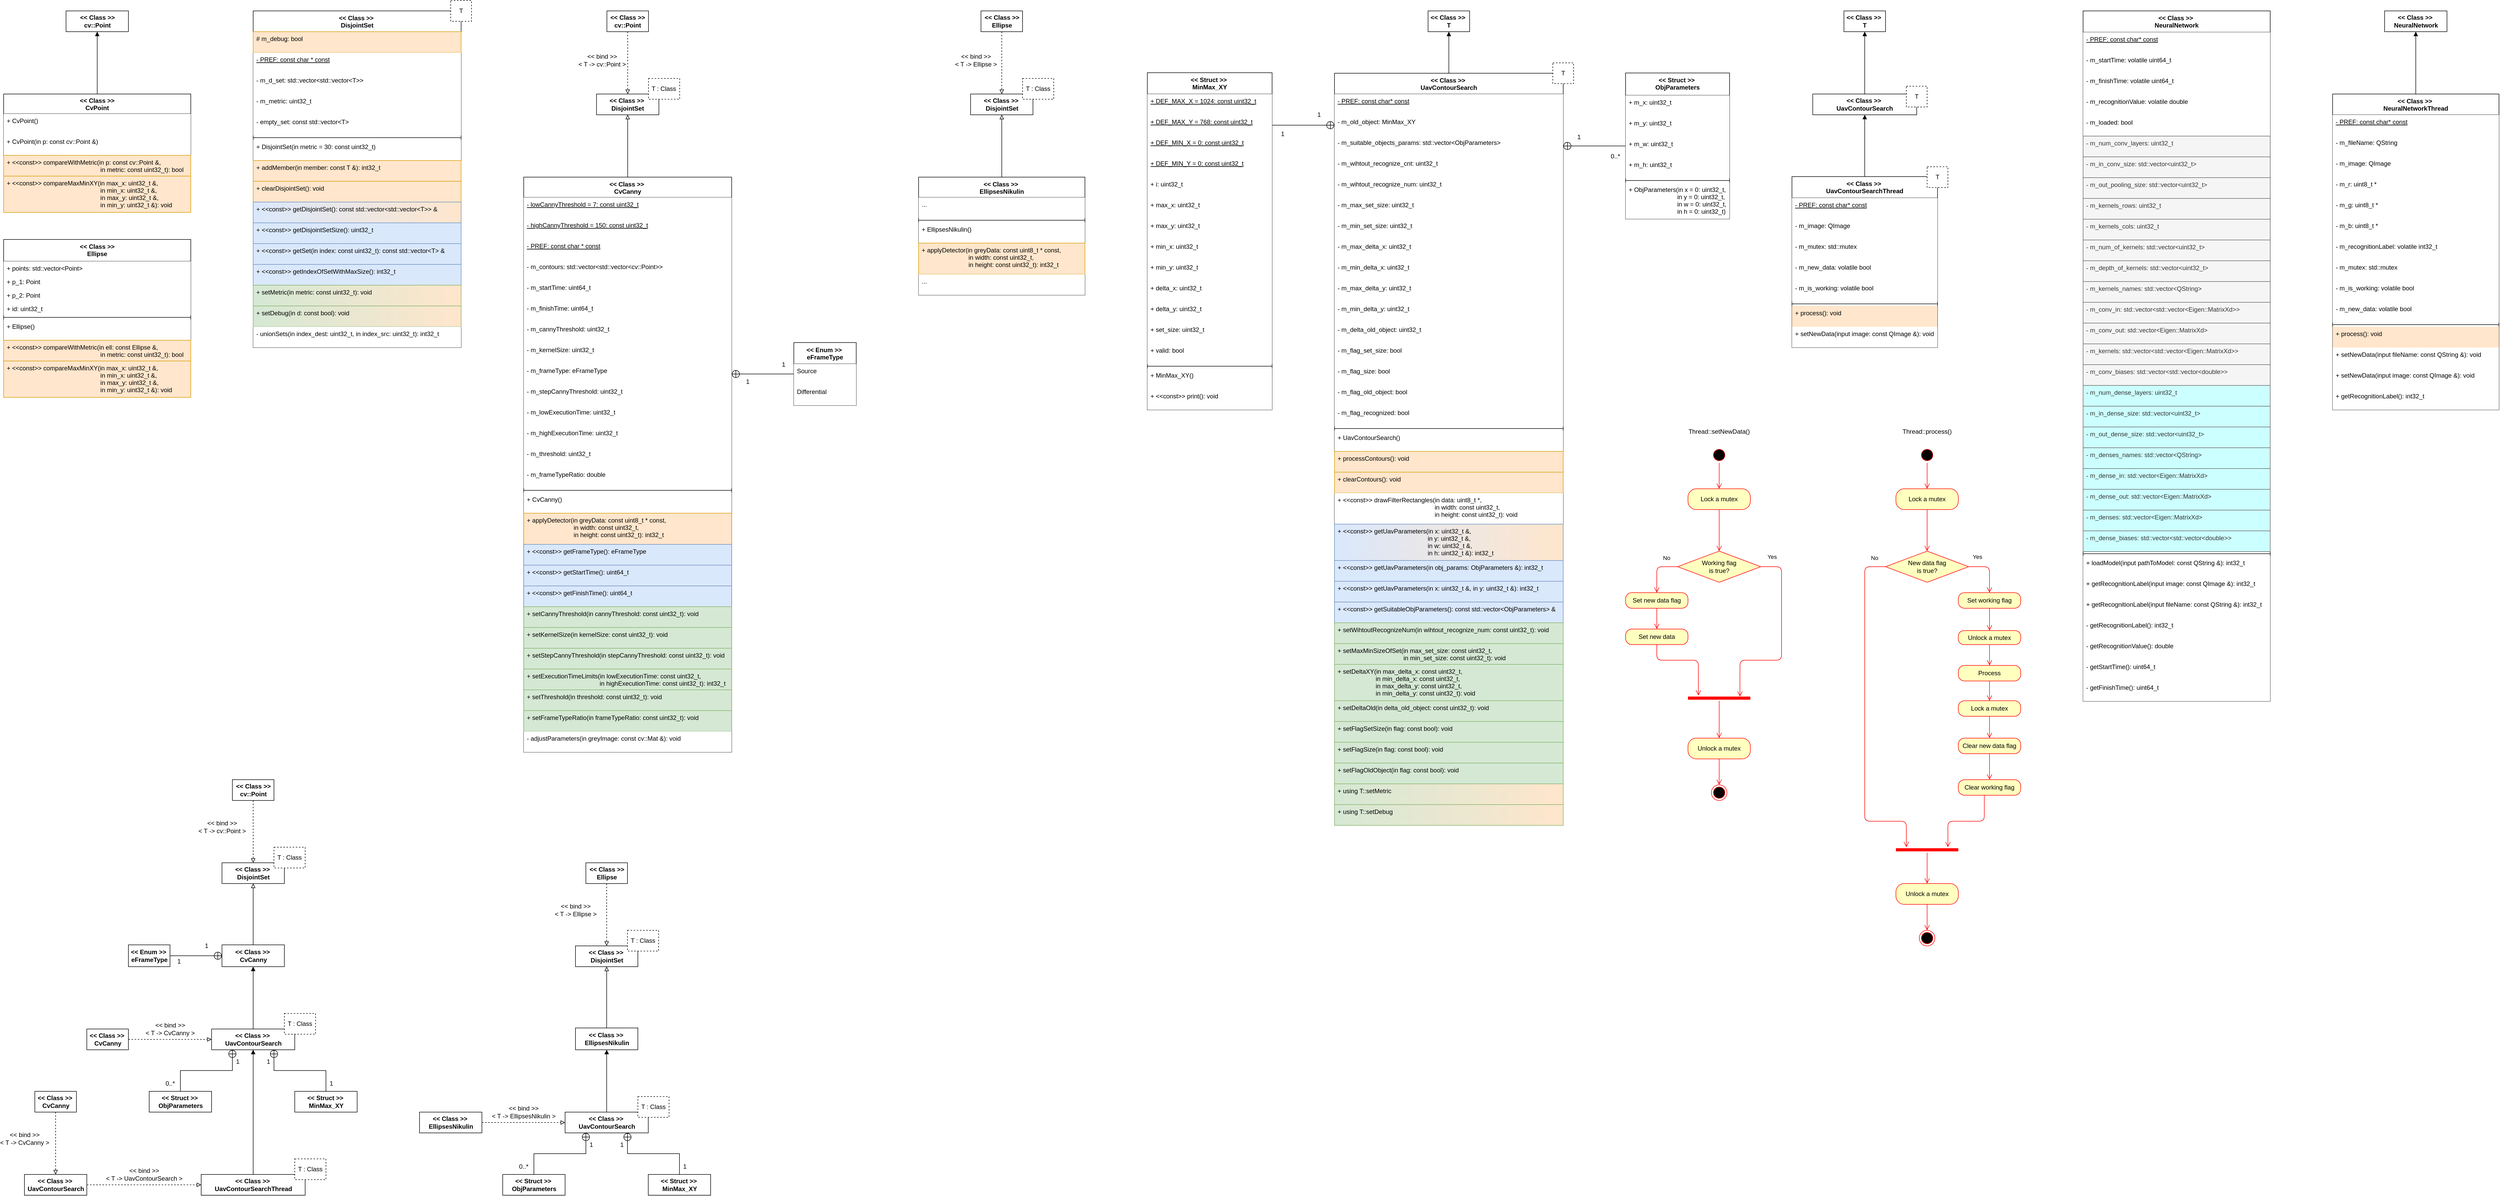 <mxfile version="12.4.2" type="device" pages="1"><diagram id="tM-9ayaxXP2C4DN5zZft" name="Page-1"><mxGraphModel dx="1086" dy="807" grid="1" gridSize="10" guides="1" tooltips="1" connect="1" arrows="1" fold="1" page="1" pageScale="1" pageWidth="827" pageHeight="1169" math="0" shadow="0"><root><mxCell id="0"/><mxCell id="1" parent="0"/><mxCell id="buNQa2bh92V5s4yhv6s5-42" style="edgeStyle=orthogonalEdgeStyle;rounded=0;orthogonalLoop=1;jettySize=auto;html=1;endArrow=block;endFill=0;" parent="1" source="buNQa2bh92V5s4yhv6s5-20" target="buNQa2bh92V5s4yhv6s5-40" edge="1"><mxGeometry relative="1" as="geometry"/></mxCell><mxCell id="buNQa2bh92V5s4yhv6s5-20" value="&lt;&lt; Class &gt;&gt; &#10;CvCanny" style="swimlane;fontStyle=1;align=center;verticalAlign=top;childLayout=stackLayout;horizontal=1;startSize=39;horizontalStack=0;resizeParent=1;resizeParentMax=0;resizeLast=0;collapsible=1;marginBottom=0;fillColor=#ffffff;" parent="1" vertex="1"><mxGeometry x="1040.43" y="360" width="400" height="1107" as="geometry"/></mxCell><mxCell id="jcH-a-1G18BvIn1_G1Fv-13" value="- lowCannyThreshold = 7: const uint32_t" style="text;strokeColor=none;fillColor=#ffffff;align=left;verticalAlign=top;spacingLeft=4;spacingRight=4;overflow=hidden;rotatable=0;points=[[0,0.5],[1,0.5]];portConstraint=eastwest;fontStyle=4" parent="buNQa2bh92V5s4yhv6s5-20" vertex="1"><mxGeometry y="39" width="400" height="40" as="geometry"/></mxCell><mxCell id="jcH-a-1G18BvIn1_G1Fv-14" value="- highCannyThreshold = 150: const uint32_t" style="text;strokeColor=none;fillColor=#ffffff;align=left;verticalAlign=top;spacingLeft=4;spacingRight=4;overflow=hidden;rotatable=0;points=[[0,0.5],[1,0.5]];portConstraint=eastwest;fontStyle=4" parent="buNQa2bh92V5s4yhv6s5-20" vertex="1"><mxGeometry y="79" width="400" height="40" as="geometry"/></mxCell><mxCell id="buNQa2bh92V5s4yhv6s5-26" value="- PREF: const char * const" style="text;strokeColor=none;fillColor=#ffffff;align=left;verticalAlign=top;spacingLeft=4;spacingRight=4;overflow=hidden;rotatable=0;points=[[0,0.5],[1,0.5]];portConstraint=eastwest;fontStyle=4" parent="buNQa2bh92V5s4yhv6s5-20" vertex="1"><mxGeometry y="119" width="400" height="40" as="geometry"/></mxCell><mxCell id="buNQa2bh92V5s4yhv6s5-28" value="- m_contours: std::vector&lt;std::vector&lt;cv::Point&gt;&gt;" style="text;strokeColor=none;fillColor=#ffffff;align=left;verticalAlign=top;spacingLeft=4;spacingRight=4;overflow=hidden;rotatable=0;points=[[0,0.5],[1,0.5]];portConstraint=eastwest;" parent="buNQa2bh92V5s4yhv6s5-20" vertex="1"><mxGeometry y="159" width="400" height="40" as="geometry"/></mxCell><mxCell id="yRQMzLA5RIGc9ISApW8N-5" value="- m_startTime: uint64_t" style="text;strokeColor=none;fillColor=#ffffff;align=left;verticalAlign=top;spacingLeft=4;spacingRight=4;overflow=hidden;rotatable=0;points=[[0,0.5],[1,0.5]];portConstraint=eastwest;" parent="buNQa2bh92V5s4yhv6s5-20" vertex="1"><mxGeometry y="199" width="400" height="40" as="geometry"/></mxCell><mxCell id="yRQMzLA5RIGc9ISApW8N-4" value="- m_finishTime: uint64_t" style="text;strokeColor=none;fillColor=#ffffff;align=left;verticalAlign=top;spacingLeft=4;spacingRight=4;overflow=hidden;rotatable=0;points=[[0,0.5],[1,0.5]];portConstraint=eastwest;" parent="buNQa2bh92V5s4yhv6s5-20" vertex="1"><mxGeometry y="239" width="400" height="40" as="geometry"/></mxCell><mxCell id="buNQa2bh92V5s4yhv6s5-29" value="- m_cannyThreshold: uint32_t" style="text;strokeColor=none;fillColor=#ffffff;align=left;verticalAlign=top;spacingLeft=4;spacingRight=4;overflow=hidden;rotatable=0;points=[[0,0.5],[1,0.5]];portConstraint=eastwest;" parent="buNQa2bh92V5s4yhv6s5-20" vertex="1"><mxGeometry y="279" width="400" height="40" as="geometry"/></mxCell><mxCell id="buNQa2bh92V5s4yhv6s5-27" value="- m_kernelSize: uint32_t" style="text;strokeColor=none;fillColor=#ffffff;align=left;verticalAlign=top;spacingLeft=4;spacingRight=4;overflow=hidden;rotatable=0;points=[[0,0.5],[1,0.5]];portConstraint=eastwest;" parent="buNQa2bh92V5s4yhv6s5-20" vertex="1"><mxGeometry y="319" width="400" height="40" as="geometry"/></mxCell><mxCell id="jcH-a-1G18BvIn1_G1Fv-7" value="- m_frameType: eFrameType" style="text;strokeColor=none;fillColor=#ffffff;align=left;verticalAlign=top;spacingLeft=4;spacingRight=4;overflow=hidden;rotatable=0;points=[[0,0.5],[1,0.5]];portConstraint=eastwest;" parent="buNQa2bh92V5s4yhv6s5-20" vertex="1"><mxGeometry y="359" width="400" height="40" as="geometry"/></mxCell><mxCell id="jcH-a-1G18BvIn1_G1Fv-8" value="- m_stepCannyThreshold: uint32_t" style="text;strokeColor=none;fillColor=#ffffff;align=left;verticalAlign=top;spacingLeft=4;spacingRight=4;overflow=hidden;rotatable=0;points=[[0,0.5],[1,0.5]];portConstraint=eastwest;" parent="buNQa2bh92V5s4yhv6s5-20" vertex="1"><mxGeometry y="399" width="400" height="40" as="geometry"/></mxCell><mxCell id="jcH-a-1G18BvIn1_G1Fv-16" value="- m_lowExecutionTime: uint32_t" style="text;strokeColor=none;fillColor=#ffffff;align=left;verticalAlign=top;spacingLeft=4;spacingRight=4;overflow=hidden;rotatable=0;points=[[0,0.5],[1,0.5]];portConstraint=eastwest;" parent="buNQa2bh92V5s4yhv6s5-20" vertex="1"><mxGeometry y="439" width="400" height="40" as="geometry"/></mxCell><mxCell id="jcH-a-1G18BvIn1_G1Fv-15" value="- m_highExecutionTime: uint32_t" style="text;strokeColor=none;fillColor=#ffffff;align=left;verticalAlign=top;spacingLeft=4;spacingRight=4;overflow=hidden;rotatable=0;points=[[0,0.5],[1,0.5]];portConstraint=eastwest;" parent="buNQa2bh92V5s4yhv6s5-20" vertex="1"><mxGeometry y="479" width="400" height="40" as="geometry"/></mxCell><mxCell id="jcH-a-1G18BvIn1_G1Fv-18" value="- m_threshold: uint32_t" style="text;strokeColor=none;fillColor=#ffffff;align=left;verticalAlign=top;spacingLeft=4;spacingRight=4;overflow=hidden;rotatable=0;points=[[0,0.5],[1,0.5]];portConstraint=eastwest;" parent="buNQa2bh92V5s4yhv6s5-20" vertex="1"><mxGeometry y="519" width="400" height="40" as="geometry"/></mxCell><mxCell id="jcH-a-1G18BvIn1_G1Fv-20" value="- m_frameTypeRatio: double" style="text;strokeColor=none;fillColor=#ffffff;align=left;verticalAlign=top;spacingLeft=4;spacingRight=4;overflow=hidden;rotatable=0;points=[[0,0.5],[1,0.5]];portConstraint=eastwest;" parent="buNQa2bh92V5s4yhv6s5-20" vertex="1"><mxGeometry y="559" width="400" height="40" as="geometry"/></mxCell><mxCell id="buNQa2bh92V5s4yhv6s5-22" value="" style="line;strokeWidth=1;fillColor=none;align=left;verticalAlign=middle;spacingTop=-1;spacingLeft=3;spacingRight=3;rotatable=0;labelPosition=right;points=[];portConstraint=eastwest;" parent="buNQa2bh92V5s4yhv6s5-20" vertex="1"><mxGeometry y="599" width="400" height="8" as="geometry"/></mxCell><mxCell id="buNQa2bh92V5s4yhv6s5-24" value="+ CvCanny()" style="text;strokeColor=none;fillColor=#ffffff;align=left;verticalAlign=top;spacingLeft=4;spacingRight=4;overflow=hidden;rotatable=0;points=[[0,0.5],[1,0.5]];portConstraint=eastwest;" parent="buNQa2bh92V5s4yhv6s5-20" vertex="1"><mxGeometry y="607" width="400" height="40" as="geometry"/></mxCell><mxCell id="buNQa2bh92V5s4yhv6s5-25" value="+ applyDetector(in greyData: const uint8_t * const, &#10;                           in width: const uint32_t, &#10;                           in height: const uint32_t): int32_t" style="text;strokeColor=#d79b00;fillColor=#ffe6cc;align=left;verticalAlign=top;spacingLeft=4;spacingRight=4;overflow=hidden;rotatable=0;points=[[0,0.5],[1,0.5]];portConstraint=eastwest;" parent="buNQa2bh92V5s4yhv6s5-20" vertex="1"><mxGeometry y="647" width="400" height="60" as="geometry"/></mxCell><mxCell id="jcH-a-1G18BvIn1_G1Fv-9" value="+ &lt;&lt;const&gt;&gt; getFrameType(): eFrameType" style="text;strokeColor=#6c8ebf;fillColor=#dae8fc;align=left;verticalAlign=top;spacingLeft=4;spacingRight=4;overflow=hidden;rotatable=0;points=[[0,0.5],[1,0.5]];portConstraint=eastwest;" parent="buNQa2bh92V5s4yhv6s5-20" vertex="1"><mxGeometry y="707" width="400" height="40" as="geometry"/></mxCell><mxCell id="yRQMzLA5RIGc9ISApW8N-2" value="+ &lt;&lt;const&gt;&gt; getStartTime(): uint64_t" style="text;strokeColor=#6c8ebf;fillColor=#dae8fc;align=left;verticalAlign=top;spacingLeft=4;spacingRight=4;overflow=hidden;rotatable=0;points=[[0,0.5],[1,0.5]];portConstraint=eastwest;" parent="buNQa2bh92V5s4yhv6s5-20" vertex="1"><mxGeometry y="747" width="400" height="40" as="geometry"/></mxCell><mxCell id="yRQMzLA5RIGc9ISApW8N-3" value="+ &lt;&lt;const&gt;&gt; getFinishTime(): uint64_t" style="text;strokeColor=#6c8ebf;fillColor=#dae8fc;align=left;verticalAlign=top;spacingLeft=4;spacingRight=4;overflow=hidden;rotatable=0;points=[[0,0.5],[1,0.5]];portConstraint=eastwest;" parent="buNQa2bh92V5s4yhv6s5-20" vertex="1"><mxGeometry y="787" width="400" height="40" as="geometry"/></mxCell><mxCell id="buNQa2bh92V5s4yhv6s5-30" value="+ setCannyThreshold(in cannyThreshold: const uint32_t): void" style="text;strokeColor=#82b366;fillColor=#d5e8d4;align=left;verticalAlign=top;spacingLeft=4;spacingRight=4;overflow=hidden;rotatable=0;points=[[0,0.5],[1,0.5]];portConstraint=eastwest;" parent="buNQa2bh92V5s4yhv6s5-20" vertex="1"><mxGeometry y="827" width="400" height="40" as="geometry"/></mxCell><mxCell id="buNQa2bh92V5s4yhv6s5-31" value="+ setKernelSize(in kernelSize: const uint32_t): void" style="text;strokeColor=#82b366;fillColor=#d5e8d4;align=left;verticalAlign=top;spacingLeft=4;spacingRight=4;overflow=hidden;rotatable=0;points=[[0,0.5],[1,0.5]];portConstraint=eastwest;" parent="buNQa2bh92V5s4yhv6s5-20" vertex="1"><mxGeometry y="867" width="400" height="40" as="geometry"/></mxCell><mxCell id="jcH-a-1G18BvIn1_G1Fv-12" value="+ setStepCannyThreshold(in stepCannyThreshold: const uint32_t): void" style="text;strokeColor=#82b366;fillColor=#d5e8d4;align=left;verticalAlign=top;spacingLeft=4;spacingRight=4;overflow=hidden;rotatable=0;points=[[0,0.5],[1,0.5]];portConstraint=eastwest;" parent="buNQa2bh92V5s4yhv6s5-20" vertex="1"><mxGeometry y="907" width="400" height="40" as="geometry"/></mxCell><mxCell id="jcH-a-1G18BvIn1_G1Fv-17" value="+ setExecutionTimeLimits(in lowExecutionTime: const uint32_t,&#10;                                          in highExecutionTime: const uint32_t): int32_t" style="text;strokeColor=#82b366;fillColor=#d5e8d4;align=left;verticalAlign=top;spacingLeft=4;spacingRight=4;overflow=hidden;rotatable=0;points=[[0,0.5],[1,0.5]];portConstraint=eastwest;" parent="buNQa2bh92V5s4yhv6s5-20" vertex="1"><mxGeometry y="947" width="400" height="40" as="geometry"/></mxCell><mxCell id="jcH-a-1G18BvIn1_G1Fv-19" value="+ setThreshold(in threshold: const uint32_t): void" style="text;strokeColor=#82b366;fillColor=#d5e8d4;align=left;verticalAlign=top;spacingLeft=4;spacingRight=4;overflow=hidden;rotatable=0;points=[[0,0.5],[1,0.5]];portConstraint=eastwest;" parent="buNQa2bh92V5s4yhv6s5-20" vertex="1"><mxGeometry y="987" width="400" height="40" as="geometry"/></mxCell><mxCell id="jcH-a-1G18BvIn1_G1Fv-21" value="+ setFrameTypeRatio(in frameTypeRatio: const uint32_t): void" style="text;strokeColor=#82b366;fillColor=#d5e8d4;align=left;verticalAlign=top;spacingLeft=4;spacingRight=4;overflow=hidden;rotatable=0;points=[[0,0.5],[1,0.5]];portConstraint=eastwest;" parent="buNQa2bh92V5s4yhv6s5-20" vertex="1"><mxGeometry y="1027" width="400" height="40" as="geometry"/></mxCell><mxCell id="jcH-a-1G18BvIn1_G1Fv-10" value="- adjustParameters(in greyImage: const cv::Mat &amp;): void" style="text;strokeColor=none;fillColor=#ffffff;align=left;verticalAlign=top;spacingLeft=4;spacingRight=4;overflow=hidden;rotatable=0;points=[[0,0.5],[1,0.5]];portConstraint=eastwest;" parent="buNQa2bh92V5s4yhv6s5-20" vertex="1"><mxGeometry y="1067" width="400" height="40" as="geometry"/></mxCell><mxCell id="buNQa2bh92V5s4yhv6s5-52" style="edgeStyle=orthogonalEdgeStyle;rounded=0;orthogonalLoop=1;jettySize=auto;html=1;endArrow=block;endFill=1;" parent="1" source="buNQa2bh92V5s4yhv6s5-32" target="buNQa2bh92V5s4yhv6s5-51" edge="1"><mxGeometry relative="1" as="geometry"/></mxCell><mxCell id="buNQa2bh92V5s4yhv6s5-32" value="&lt;&lt; Class &gt;&gt;&#10;CvPoint" style="swimlane;fontStyle=1;childLayout=stackLayout;horizontal=1;startSize=38;fillColor=#ffffff;horizontalStack=0;resizeParent=1;resizeParentMax=0;resizeLast=0;collapsible=1;marginBottom=0;" parent="1" vertex="1"><mxGeometry x="40" y="200" width="360" height="228" as="geometry"/></mxCell><mxCell id="buNQa2bh92V5s4yhv6s5-36" value="+ CvPoint()" style="text;strokeColor=none;fillColor=#ffffff;align=left;verticalAlign=top;spacingLeft=4;spacingRight=4;overflow=hidden;rotatable=0;points=[[0,0.5],[1,0.5]];portConstraint=eastwest;" parent="buNQa2bh92V5s4yhv6s5-32" vertex="1"><mxGeometry y="38" width="360" height="40" as="geometry"/></mxCell><mxCell id="buNQa2bh92V5s4yhv6s5-37" value="+ CvPoint(in p: const cv::Point &amp;)" style="text;strokeColor=none;fillColor=#ffffff;align=left;verticalAlign=top;spacingLeft=4;spacingRight=4;overflow=hidden;rotatable=0;points=[[0,0.5],[1,0.5]];portConstraint=eastwest;" parent="buNQa2bh92V5s4yhv6s5-32" vertex="1"><mxGeometry y="78" width="360" height="40" as="geometry"/></mxCell><mxCell id="buNQa2bh92V5s4yhv6s5-38" value="+ &lt;&lt;const&gt;&gt; compareWithMetric(in p: const cv::Point &amp;,&#10;                                                      in metric: const uint32_t): bool" style="text;strokeColor=#d79b00;fillColor=#ffe6cc;align=left;verticalAlign=top;spacingLeft=4;spacingRight=4;overflow=hidden;rotatable=0;points=[[0,0.5],[1,0.5]];portConstraint=eastwest;" parent="buNQa2bh92V5s4yhv6s5-32" vertex="1"><mxGeometry y="118" width="360" height="40" as="geometry"/></mxCell><mxCell id="aw3KZKqUXeQ7iJuY9EA0-2" value="+ &lt;&lt;const&gt;&gt; compareMaxMinXY(in max_x: uint32_t &amp;,&#10;                                                      in min_x: uint32_t &amp;,&#10;                                                      in max_y: uint32_t &amp;,&#10;                                                      in min_y: uint32_t &amp;): void" style="text;strokeColor=#d79b00;fillColor=#ffe6cc;align=left;verticalAlign=top;spacingLeft=4;spacingRight=4;overflow=hidden;rotatable=0;points=[[0,0.5],[1,0.5]];portConstraint=eastwest;" parent="buNQa2bh92V5s4yhv6s5-32" vertex="1"><mxGeometry y="158" width="360" height="70" as="geometry"/></mxCell><mxCell id="2UE413LcVrlocCT1kdqK-6" style="edgeStyle=orthogonalEdgeStyle;rounded=0;orthogonalLoop=1;jettySize=auto;html=1;dashed=1;endArrow=block;endFill=0;" parent="1" source="2UE413LcVrlocCT1kdqK-8" target="buNQa2bh92V5s4yhv6s5-40" edge="1"><mxGeometry relative="1" as="geometry"><Array as="points"/><mxPoint x="1240.43" y="152" as="targetPoint"/></mxGeometry></mxCell><mxCell id="2UE413LcVrlocCT1kdqK-7" value="&amp;lt;&amp;lt; bind &amp;gt;&amp;gt;&lt;br&gt;&amp;lt; T -&amp;gt; cv::Point &amp;gt;" style="text;html=1;align=center;verticalAlign=middle;resizable=0;points=[];;labelBackgroundColor=#ffffff;" parent="2UE413LcVrlocCT1kdqK-6" vertex="1" connectable="0"><mxGeometry x="0.407" y="-31" relative="1" as="geometry"><mxPoint x="-19" y="-30" as="offset"/></mxGeometry></mxCell><mxCell id="2UE413LcVrlocCT1kdqK-8" value="&lt;b&gt;&amp;lt;&amp;lt; Class &amp;gt;&amp;gt;&lt;br&gt;cv::Point&lt;br&gt;&lt;/b&gt;" style="html=1;" parent="1" vertex="1"><mxGeometry x="1200.43" y="40" width="80" height="40" as="geometry"/></mxCell><mxCell id="buNQa2bh92V5s4yhv6s5-47" value="&lt;&lt; Class &gt;&gt;&#10;Ellipse" style="swimlane;fontStyle=1;align=center;verticalAlign=top;childLayout=stackLayout;horizontal=1;startSize=42;horizontalStack=0;resizeParent=1;resizeParentMax=0;resizeLast=0;collapsible=1;marginBottom=0;fillColor=#ffffff;" parent="1" vertex="1"><mxGeometry x="40" y="480" width="360" height="304" as="geometry"/></mxCell><mxCell id="buNQa2bh92V5s4yhv6s5-48" value="+ points: std::vector&lt;Point&gt;" style="text;strokeColor=none;fillColor=#ffffff;align=left;verticalAlign=top;spacingLeft=4;spacingRight=4;overflow=hidden;rotatable=0;points=[[0,0.5],[1,0.5]];portConstraint=eastwest;" parent="buNQa2bh92V5s4yhv6s5-47" vertex="1"><mxGeometry y="42" width="360" height="26" as="geometry"/></mxCell><mxCell id="buNQa2bh92V5s4yhv6s5-55" value="+ p_1: Point" style="text;strokeColor=none;fillColor=#ffffff;align=left;verticalAlign=top;spacingLeft=4;spacingRight=4;overflow=hidden;rotatable=0;points=[[0,0.5],[1,0.5]];portConstraint=eastwest;" parent="buNQa2bh92V5s4yhv6s5-47" vertex="1"><mxGeometry y="68" width="360" height="26" as="geometry"/></mxCell><mxCell id="buNQa2bh92V5s4yhv6s5-56" value="+ p_2: Point" style="text;strokeColor=none;fillColor=#ffffff;align=left;verticalAlign=top;spacingLeft=4;spacingRight=4;overflow=hidden;rotatable=0;points=[[0,0.5],[1,0.5]];portConstraint=eastwest;" parent="buNQa2bh92V5s4yhv6s5-47" vertex="1"><mxGeometry y="94" width="360" height="26" as="geometry"/></mxCell><mxCell id="buNQa2bh92V5s4yhv6s5-57" value="+ id: uint32_t" style="text;strokeColor=none;fillColor=#ffffff;align=left;verticalAlign=top;spacingLeft=4;spacingRight=4;overflow=hidden;rotatable=0;points=[[0,0.5],[1,0.5]];portConstraint=eastwest;" parent="buNQa2bh92V5s4yhv6s5-47" vertex="1"><mxGeometry y="120" width="360" height="26" as="geometry"/></mxCell><mxCell id="buNQa2bh92V5s4yhv6s5-49" value="" style="line;strokeWidth=1;fillColor=none;align=left;verticalAlign=middle;spacingTop=-1;spacingLeft=3;spacingRight=3;rotatable=0;labelPosition=right;points=[];portConstraint=eastwest;" parent="buNQa2bh92V5s4yhv6s5-47" vertex="1"><mxGeometry y="146" width="360" height="8" as="geometry"/></mxCell><mxCell id="buNQa2bh92V5s4yhv6s5-53" value="+ Ellipse()" style="text;strokeColor=none;fillColor=#ffffff;align=left;verticalAlign=top;spacingLeft=4;spacingRight=4;overflow=hidden;rotatable=0;points=[[0,0.5],[1,0.5]];portConstraint=eastwest;" parent="buNQa2bh92V5s4yhv6s5-47" vertex="1"><mxGeometry y="154" width="360" height="40" as="geometry"/></mxCell><mxCell id="buNQa2bh92V5s4yhv6s5-54" value="+ &lt;&lt;const&gt;&gt; compareWithMetric(in ell: const Ellipse &amp;,&#10;                                                      in metric: const uint32_t): bool" style="text;strokeColor=#d79b00;fillColor=#ffe6cc;align=left;verticalAlign=top;spacingLeft=4;spacingRight=4;overflow=hidden;rotatable=0;points=[[0,0.5],[1,0.5]];portConstraint=eastwest;" parent="buNQa2bh92V5s4yhv6s5-47" vertex="1"><mxGeometry y="194" width="360" height="40" as="geometry"/></mxCell><mxCell id="aw3KZKqUXeQ7iJuY9EA0-1" value="+ &lt;&lt;const&gt;&gt; compareMaxMinXY(in max_x: uint32_t &amp;,&#10;                                                      in min_x: uint32_t &amp;,&#10;                                                      in max_y: uint32_t &amp;,&#10;                                                      in min_y: uint32_t &amp;): void" style="text;strokeColor=#d79b00;fillColor=#ffe6cc;align=left;verticalAlign=top;spacingLeft=4;spacingRight=4;overflow=hidden;rotatable=0;points=[[0,0.5],[1,0.5]];portConstraint=eastwest;" parent="buNQa2bh92V5s4yhv6s5-47" vertex="1"><mxGeometry y="234" width="360" height="70" as="geometry"/></mxCell><mxCell id="buNQa2bh92V5s4yhv6s5-51" value="&lt;div&gt;&lt;b&gt;&amp;lt;&amp;lt; Class &amp;gt;&amp;gt;&lt;/b&gt;&lt;/div&gt;&lt;div&gt;&lt;b&gt;cv::Point&lt;/b&gt;&lt;/div&gt;" style="html=1;fillColor=#ffffff;" parent="1" vertex="1"><mxGeometry x="160" y="40" width="120" height="40" as="geometry"/></mxCell><mxCell id="aw3KZKqUXeQ7iJuY9EA0-64" style="edgeStyle=orthogonalEdgeStyle;rounded=0;orthogonalLoop=1;jettySize=auto;html=1;endArrow=circlePlus;endFill=0;" parent="1" source="aw3KZKqUXeQ7iJuY9EA0-7" target="aw3KZKqUXeQ7iJuY9EA0-50" edge="1"><mxGeometry relative="1" as="geometry"><Array as="points"><mxPoint x="2510" y="260"/><mxPoint x="2510" y="260"/></Array></mxGeometry></mxCell><mxCell id="aw3KZKqUXeQ7iJuY9EA0-65" value="1" style="text;html=1;align=center;verticalAlign=middle;resizable=0;points=[];;labelBackgroundColor=#ffffff;" parent="aw3KZKqUXeQ7iJuY9EA0-64" vertex="1" connectable="0"><mxGeometry x="-0.908" y="2" relative="1" as="geometry"><mxPoint x="14.29" y="18.33" as="offset"/></mxGeometry></mxCell><mxCell id="aw3KZKqUXeQ7iJuY9EA0-66" value="1" style="text;html=1;align=center;verticalAlign=middle;resizable=0;points=[];;labelBackgroundColor=#ffffff;" parent="aw3KZKqUXeQ7iJuY9EA0-64" vertex="1" connectable="0"><mxGeometry x="0.743" relative="1" as="geometry"><mxPoint x="-14.57" y="-20.33" as="offset"/></mxGeometry></mxCell><mxCell id="aw3KZKqUXeQ7iJuY9EA0-7" value="&lt;&lt; Struct &gt;&gt; &#10;MinMax_XY" style="swimlane;fontStyle=1;align=center;verticalAlign=top;childLayout=stackLayout;horizontal=1;startSize=41;horizontalStack=0;resizeParent=1;resizeParentMax=0;resizeLast=0;collapsible=1;marginBottom=0;" parent="1" vertex="1"><mxGeometry x="2240" y="159" width="240" height="649" as="geometry"/></mxCell><mxCell id="aw3KZKqUXeQ7iJuY9EA0-13" value="+ DEF_MAX_X = 1024: const uint32_t" style="text;strokeColor=none;fillColor=#ffffff;align=left;verticalAlign=top;spacingLeft=4;spacingRight=4;overflow=hidden;rotatable=0;points=[[0,0.5],[1,0.5]];portConstraint=eastwest;fontStyle=4" parent="aw3KZKqUXeQ7iJuY9EA0-7" vertex="1"><mxGeometry y="41" width="240" height="40" as="geometry"/></mxCell><mxCell id="aw3KZKqUXeQ7iJuY9EA0-15" value="+ DEF_MAX_Y = 768: const uint32_t" style="text;strokeColor=none;fillColor=#ffffff;align=left;verticalAlign=top;spacingLeft=4;spacingRight=4;overflow=hidden;rotatable=0;points=[[0,0.5],[1,0.5]];portConstraint=eastwest;fontStyle=4" parent="aw3KZKqUXeQ7iJuY9EA0-7" vertex="1"><mxGeometry y="81" width="240" height="40" as="geometry"/></mxCell><mxCell id="aw3KZKqUXeQ7iJuY9EA0-16" value="+ DEF_MIN_X = 0: const uint32_t" style="text;strokeColor=none;fillColor=#ffffff;align=left;verticalAlign=top;spacingLeft=4;spacingRight=4;overflow=hidden;rotatable=0;points=[[0,0.5],[1,0.5]];portConstraint=eastwest;fontStyle=4" parent="aw3KZKqUXeQ7iJuY9EA0-7" vertex="1"><mxGeometry y="121" width="240" height="40" as="geometry"/></mxCell><mxCell id="aw3KZKqUXeQ7iJuY9EA0-14" value="+ DEF_MIN_Y = 0: const uint32_t" style="text;strokeColor=none;fillColor=#ffffff;align=left;verticalAlign=top;spacingLeft=4;spacingRight=4;overflow=hidden;rotatable=0;points=[[0,0.5],[1,0.5]];portConstraint=eastwest;fontStyle=4" parent="aw3KZKqUXeQ7iJuY9EA0-7" vertex="1"><mxGeometry y="161" width="240" height="40" as="geometry"/></mxCell><mxCell id="aw3KZKqUXeQ7iJuY9EA0-17" value="+ i: uint32_t" style="text;strokeColor=none;fillColor=#ffffff;align=left;verticalAlign=top;spacingLeft=4;spacingRight=4;overflow=hidden;rotatable=0;points=[[0,0.5],[1,0.5]];portConstraint=eastwest;" parent="aw3KZKqUXeQ7iJuY9EA0-7" vertex="1"><mxGeometry y="201" width="240" height="40" as="geometry"/></mxCell><mxCell id="aw3KZKqUXeQ7iJuY9EA0-18" value="+ max_x: uint32_t" style="text;strokeColor=none;fillColor=#ffffff;align=left;verticalAlign=top;spacingLeft=4;spacingRight=4;overflow=hidden;rotatable=0;points=[[0,0.5],[1,0.5]];portConstraint=eastwest;" parent="aw3KZKqUXeQ7iJuY9EA0-7" vertex="1"><mxGeometry y="241" width="240" height="40" as="geometry"/></mxCell><mxCell id="aw3KZKqUXeQ7iJuY9EA0-19" value="+ max_y: uint32_t" style="text;strokeColor=none;fillColor=#ffffff;align=left;verticalAlign=top;spacingLeft=4;spacingRight=4;overflow=hidden;rotatable=0;points=[[0,0.5],[1,0.5]];portConstraint=eastwest;" parent="aw3KZKqUXeQ7iJuY9EA0-7" vertex="1"><mxGeometry y="281" width="240" height="40" as="geometry"/></mxCell><mxCell id="aw3KZKqUXeQ7iJuY9EA0-20" value="+ min_x: uint32_t" style="text;strokeColor=none;fillColor=#ffffff;align=left;verticalAlign=top;spacingLeft=4;spacingRight=4;overflow=hidden;rotatable=0;points=[[0,0.5],[1,0.5]];portConstraint=eastwest;" parent="aw3KZKqUXeQ7iJuY9EA0-7" vertex="1"><mxGeometry y="321" width="240" height="40" as="geometry"/></mxCell><mxCell id="aw3KZKqUXeQ7iJuY9EA0-21" value="+ min_y: uint32_t" style="text;strokeColor=none;fillColor=#ffffff;align=left;verticalAlign=top;spacingLeft=4;spacingRight=4;overflow=hidden;rotatable=0;points=[[0,0.5],[1,0.5]];portConstraint=eastwest;" parent="aw3KZKqUXeQ7iJuY9EA0-7" vertex="1"><mxGeometry y="361" width="240" height="40" as="geometry"/></mxCell><mxCell id="aw3KZKqUXeQ7iJuY9EA0-22" value="+ delta_x: uint32_t" style="text;strokeColor=none;fillColor=#ffffff;align=left;verticalAlign=top;spacingLeft=4;spacingRight=4;overflow=hidden;rotatable=0;points=[[0,0.5],[1,0.5]];portConstraint=eastwest;" parent="aw3KZKqUXeQ7iJuY9EA0-7" vertex="1"><mxGeometry y="401" width="240" height="40" as="geometry"/></mxCell><mxCell id="aw3KZKqUXeQ7iJuY9EA0-23" value="+ delta_y: uint32_t" style="text;strokeColor=none;fillColor=#ffffff;align=left;verticalAlign=top;spacingLeft=4;spacingRight=4;overflow=hidden;rotatable=0;points=[[0,0.5],[1,0.5]];portConstraint=eastwest;" parent="aw3KZKqUXeQ7iJuY9EA0-7" vertex="1"><mxGeometry y="441" width="240" height="40" as="geometry"/></mxCell><mxCell id="aw3KZKqUXeQ7iJuY9EA0-25" value="+ set_size: uint32_t" style="text;strokeColor=none;fillColor=#ffffff;align=left;verticalAlign=top;spacingLeft=4;spacingRight=4;overflow=hidden;rotatable=0;points=[[0,0.5],[1,0.5]];portConstraint=eastwest;" parent="aw3KZKqUXeQ7iJuY9EA0-7" vertex="1"><mxGeometry y="481" width="240" height="40" as="geometry"/></mxCell><mxCell id="aw3KZKqUXeQ7iJuY9EA0-24" value="+ valid: bool" style="text;strokeColor=none;fillColor=#ffffff;align=left;verticalAlign=top;spacingLeft=4;spacingRight=4;overflow=hidden;rotatable=0;points=[[0,0.5],[1,0.5]];portConstraint=eastwest;" parent="aw3KZKqUXeQ7iJuY9EA0-7" vertex="1"><mxGeometry y="521" width="240" height="40" as="geometry"/></mxCell><mxCell id="aw3KZKqUXeQ7iJuY9EA0-9" value="" style="line;strokeWidth=1;fillColor=none;align=left;verticalAlign=middle;spacingTop=-1;spacingLeft=3;spacingRight=3;rotatable=0;labelPosition=right;points=[];portConstraint=eastwest;" parent="aw3KZKqUXeQ7iJuY9EA0-7" vertex="1"><mxGeometry y="561" width="240" height="8" as="geometry"/></mxCell><mxCell id="aw3KZKqUXeQ7iJuY9EA0-11" value="+ MinMax_XY()" style="text;strokeColor=none;fillColor=#ffffff;align=left;verticalAlign=top;spacingLeft=4;spacingRight=4;overflow=hidden;rotatable=0;points=[[0,0.5],[1,0.5]];portConstraint=eastwest;" parent="aw3KZKqUXeQ7iJuY9EA0-7" vertex="1"><mxGeometry y="569" width="240" height="40" as="geometry"/></mxCell><mxCell id="aw3KZKqUXeQ7iJuY9EA0-12" value="+ &lt;&lt;const&gt;&gt; print(): void" style="text;strokeColor=none;fillColor=#ffffff;align=left;verticalAlign=top;spacingLeft=4;spacingRight=4;overflow=hidden;rotatable=0;points=[[0,0.5],[1,0.5]];portConstraint=eastwest;" parent="aw3KZKqUXeQ7iJuY9EA0-7" vertex="1"><mxGeometry y="609" width="240" height="40" as="geometry"/></mxCell><mxCell id="aw3KZKqUXeQ7iJuY9EA0-31" value="" style="group" parent="1" vertex="1" connectable="0"><mxGeometry x="520" y="20" width="420" height="668" as="geometry"/></mxCell><mxCell id="buNQa2bh92V5s4yhv6s5-1" value="&lt;&lt; Class &gt;&gt; &#10;DisjointSet" style="swimlane;fontStyle=1;align=center;verticalAlign=top;childLayout=stackLayout;horizontal=1;startSize=40;horizontalStack=0;resizeParent=1;resizeParentMax=0;resizeLast=0;collapsible=1;marginBottom=0;fillColor=#ffffff;" parent="aw3KZKqUXeQ7iJuY9EA0-31" vertex="1"><mxGeometry y="20" width="400" height="648" as="geometry"/></mxCell><mxCell id="buNQa2bh92V5s4yhv6s5-2" value="# m_debug: bool" style="text;strokeColor=#d79b00;fillColor=#ffe6cc;align=left;verticalAlign=top;spacingLeft=4;spacingRight=4;overflow=hidden;rotatable=0;points=[[0,0.5],[1,0.5]];portConstraint=eastwest;" parent="buNQa2bh92V5s4yhv6s5-1" vertex="1"><mxGeometry y="40" width="400" height="40" as="geometry"/></mxCell><mxCell id="buNQa2bh92V5s4yhv6s5-18" value="- PREF: const char * const" style="text;strokeColor=none;fillColor=#ffffff;align=left;verticalAlign=top;spacingLeft=4;spacingRight=4;overflow=hidden;rotatable=0;points=[[0,0.5],[1,0.5]];portConstraint=eastwest;fontStyle=4" parent="buNQa2bh92V5s4yhv6s5-1" vertex="1"><mxGeometry y="80" width="400" height="40" as="geometry"/></mxCell><mxCell id="buNQa2bh92V5s4yhv6s5-15" value="- m_d_set: std::vector&lt;std::vector&lt;T&gt;&gt;" style="text;strokeColor=none;fillColor=#ffffff;align=left;verticalAlign=top;spacingLeft=4;spacingRight=4;overflow=hidden;rotatable=0;points=[[0,0.5],[1,0.5]];portConstraint=eastwest;" parent="buNQa2bh92V5s4yhv6s5-1" vertex="1"><mxGeometry y="120" width="400" height="40" as="geometry"/></mxCell><mxCell id="buNQa2bh92V5s4yhv6s5-16" value="- m_metric: uint32_t" style="text;strokeColor=none;fillColor=#ffffff;align=left;verticalAlign=top;spacingLeft=4;spacingRight=4;overflow=hidden;rotatable=0;points=[[0,0.5],[1,0.5]];portConstraint=eastwest;" parent="buNQa2bh92V5s4yhv6s5-1" vertex="1"><mxGeometry y="160" width="400" height="40" as="geometry"/></mxCell><mxCell id="buNQa2bh92V5s4yhv6s5-17" value="- empty_set: const std::vector&lt;T&gt;" style="text;strokeColor=none;fillColor=#ffffff;align=left;verticalAlign=top;spacingLeft=4;spacingRight=4;overflow=hidden;rotatable=0;points=[[0,0.5],[1,0.5]];portConstraint=eastwest;" parent="buNQa2bh92V5s4yhv6s5-1" vertex="1"><mxGeometry y="200" width="400" height="40" as="geometry"/></mxCell><mxCell id="buNQa2bh92V5s4yhv6s5-3" value="" style="line;strokeWidth=1;fillColor=#ffffff;align=left;verticalAlign=middle;spacingTop=-1;spacingLeft=3;spacingRight=3;rotatable=0;labelPosition=right;points=[];portConstraint=eastwest;" parent="buNQa2bh92V5s4yhv6s5-1" vertex="1"><mxGeometry y="240" width="400" height="8" as="geometry"/></mxCell><mxCell id="buNQa2bh92V5s4yhv6s5-6" value="+ DisjointSet(in metric = 30: const uint32_t)" style="text;strokeColor=none;fillColor=#ffffff;align=left;verticalAlign=top;spacingLeft=4;spacingRight=4;overflow=hidden;rotatable=0;points=[[0,0.5],[1,0.5]];portConstraint=eastwest;" parent="buNQa2bh92V5s4yhv6s5-1" vertex="1"><mxGeometry y="248" width="400" height="40" as="geometry"/></mxCell><mxCell id="buNQa2bh92V5s4yhv6s5-4" value="+ addMember(in member: const T &amp;): int32_t" style="text;strokeColor=#d79b00;fillColor=#ffe6cc;align=left;verticalAlign=top;spacingLeft=4;spacingRight=4;overflow=hidden;rotatable=0;points=[[0,0.5],[1,0.5]];portConstraint=eastwest;" parent="buNQa2bh92V5s4yhv6s5-1" vertex="1"><mxGeometry y="288" width="400" height="40" as="geometry"/></mxCell><mxCell id="buNQa2bh92V5s4yhv6s5-7" value="+ clearDisjointSet(): void" style="text;strokeColor=#d79b00;fillColor=#ffe6cc;align=left;verticalAlign=top;spacingLeft=4;spacingRight=4;overflow=hidden;rotatable=0;points=[[0,0.5],[1,0.5]];portConstraint=eastwest;" parent="buNQa2bh92V5s4yhv6s5-1" vertex="1"><mxGeometry y="328" width="400" height="40" as="geometry"/></mxCell><mxCell id="buNQa2bh92V5s4yhv6s5-8" value="+ &lt;&lt;const&gt;&gt; getDisjointSet(): const std::vector&lt;std::vector&lt;T&gt;&gt; &amp;" style="text;strokeColor=#6c8ebf;fillColor=#dae8fc;align=left;verticalAlign=top;spacingLeft=4;spacingRight=4;overflow=hidden;rotatable=0;points=[[0,0.5],[1,0.5]];portConstraint=eastwest;gradientColor=#FFE6CC;gradientDirection=east;" parent="buNQa2bh92V5s4yhv6s5-1" vertex="1"><mxGeometry y="368" width="400" height="40" as="geometry"/></mxCell><mxCell id="buNQa2bh92V5s4yhv6s5-9" value="+ &lt;&lt;const&gt;&gt; getDisjointSetSize(): uint32_t" style="text;strokeColor=#6c8ebf;fillColor=#dae8fc;align=left;verticalAlign=top;spacingLeft=4;spacingRight=4;overflow=hidden;rotatable=0;points=[[0,0.5],[1,0.5]];portConstraint=eastwest;" parent="buNQa2bh92V5s4yhv6s5-1" vertex="1"><mxGeometry y="408" width="400" height="40" as="geometry"/></mxCell><mxCell id="buNQa2bh92V5s4yhv6s5-10" value="+ &lt;&lt;const&gt;&gt; getSet(in index: const uint32_t): const std::vector&lt;T&gt; &amp;" style="text;strokeColor=#6c8ebf;fillColor=#dae8fc;align=left;verticalAlign=top;spacingLeft=4;spacingRight=4;overflow=hidden;rotatable=0;points=[[0,0.5],[1,0.5]];portConstraint=eastwest;" parent="buNQa2bh92V5s4yhv6s5-1" vertex="1"><mxGeometry y="448" width="400" height="40" as="geometry"/></mxCell><mxCell id="buNQa2bh92V5s4yhv6s5-11" value="+ &lt;&lt;const&gt;&gt; getIndexOfSetWithMaxSize(): int32_t" style="text;strokeColor=#6c8ebf;fillColor=#dae8fc;align=left;verticalAlign=top;spacingLeft=4;spacingRight=4;overflow=hidden;rotatable=0;points=[[0,0.5],[1,0.5]];portConstraint=eastwest;" parent="buNQa2bh92V5s4yhv6s5-1" vertex="1"><mxGeometry y="488" width="400" height="40" as="geometry"/></mxCell><mxCell id="buNQa2bh92V5s4yhv6s5-12" value="+ setMetric(in metric: const uint32_t): void" style="text;strokeColor=#82b366;fillColor=#d5e8d4;align=left;verticalAlign=top;spacingLeft=4;spacingRight=4;overflow=hidden;rotatable=0;points=[[0,0.5],[1,0.5]];portConstraint=eastwest;gradientColor=#FFE6CC;gradientDirection=east;" parent="buNQa2bh92V5s4yhv6s5-1" vertex="1"><mxGeometry y="528" width="400" height="40" as="geometry"/></mxCell><mxCell id="buNQa2bh92V5s4yhv6s5-13" value="+ setDebug(in d: const bool): void" style="text;strokeColor=#82b366;fillColor=#d5e8d4;align=left;verticalAlign=top;spacingLeft=4;spacingRight=4;overflow=hidden;rotatable=0;points=[[0,0.5],[1,0.5]];portConstraint=eastwest;gradientColor=#FFE6CC;gradientDirection=east;" parent="buNQa2bh92V5s4yhv6s5-1" vertex="1"><mxGeometry y="568" width="400" height="40" as="geometry"/></mxCell><mxCell id="buNQa2bh92V5s4yhv6s5-14" value="- unionSets(in index_dest: uint32_t, in index_src: uint32_t): int32_t" style="text;strokeColor=none;fillColor=#ffffff;align=left;verticalAlign=top;spacingLeft=4;spacingRight=4;overflow=hidden;rotatable=0;points=[[0,0.5],[1,0.5]];portConstraint=eastwest;" parent="buNQa2bh92V5s4yhv6s5-1" vertex="1"><mxGeometry y="608" width="400" height="40" as="geometry"/></mxCell><mxCell id="buNQa2bh92V5s4yhv6s5-5" value="T" style="whiteSpace=wrap;html=1;aspect=fixed;dashed=1;" parent="aw3KZKqUXeQ7iJuY9EA0-31" vertex="1"><mxGeometry x="380" width="40" height="40" as="geometry"/></mxCell><mxCell id="aw3KZKqUXeQ7iJuY9EA0-68" value="" style="group" parent="1" vertex="1" connectable="0"><mxGeometry x="2600" y="140" width="460" height="1228" as="geometry"/></mxCell><mxCell id="aw3KZKqUXeQ7iJuY9EA0-26" value="&lt;&lt; Class &gt;&gt; &#10;UavContourSearch" style="swimlane;fontStyle=1;align=center;verticalAlign=top;childLayout=stackLayout;horizontal=1;startSize=40;horizontalStack=0;resizeParent=1;resizeParentMax=0;resizeLast=0;collapsible=1;marginBottom=0;" parent="aw3KZKqUXeQ7iJuY9EA0-68" vertex="1"><mxGeometry y="20" width="440" height="1448" as="geometry"/></mxCell><mxCell id="aw3KZKqUXeQ7iJuY9EA0-44" value="- PREF: const char* const" style="text;strokeColor=none;fillColor=#ffffff;align=left;verticalAlign=top;spacingLeft=4;spacingRight=4;overflow=hidden;rotatable=0;points=[[0,0.5],[1,0.5]];portConstraint=eastwest;fontStyle=4" parent="aw3KZKqUXeQ7iJuY9EA0-26" vertex="1"><mxGeometry y="40" width="440" height="40" as="geometry"/></mxCell><mxCell id="aw3KZKqUXeQ7iJuY9EA0-50" value="- m_old_object: MinMax_XY" style="text;strokeColor=none;fillColor=#ffffff;align=left;verticalAlign=top;spacingLeft=4;spacingRight=4;overflow=hidden;rotatable=0;points=[[0,0.5],[1,0.5]];portConstraint=eastwest;" parent="aw3KZKqUXeQ7iJuY9EA0-26" vertex="1"><mxGeometry y="80" width="440" height="40" as="geometry"/></mxCell><mxCell id="aw3KZKqUXeQ7iJuY9EA0-108" value="- m_suitable_objects_params: std::vector&lt;ObjParameters&gt;" style="text;strokeColor=none;fillColor=#ffffff;align=left;verticalAlign=top;spacingLeft=4;spacingRight=4;overflow=hidden;rotatable=0;points=[[0,0.5],[1,0.5]];portConstraint=eastwest;" parent="aw3KZKqUXeQ7iJuY9EA0-26" vertex="1"><mxGeometry y="120" width="440" height="40" as="geometry"/></mxCell><mxCell id="aw3KZKqUXeQ7iJuY9EA0-51" value="- m_wihtout_recognize_cnt: uint32_t" style="text;strokeColor=none;fillColor=#ffffff;align=left;verticalAlign=top;spacingLeft=4;spacingRight=4;overflow=hidden;rotatable=0;points=[[0,0.5],[1,0.5]];portConstraint=eastwest;" parent="aw3KZKqUXeQ7iJuY9EA0-26" vertex="1"><mxGeometry y="160" width="440" height="40" as="geometry"/></mxCell><mxCell id="aw3KZKqUXeQ7iJuY9EA0-52" value="- m_wihtout_recognize_num: uint32_t" style="text;strokeColor=none;fillColor=#ffffff;align=left;verticalAlign=top;spacingLeft=4;spacingRight=4;overflow=hidden;rotatable=0;points=[[0,0.5],[1,0.5]];portConstraint=eastwest;" parent="aw3KZKqUXeQ7iJuY9EA0-26" vertex="1"><mxGeometry y="200" width="440" height="40" as="geometry"/></mxCell><mxCell id="aw3KZKqUXeQ7iJuY9EA0-53" value="- m_max_set_size: uint32_t" style="text;strokeColor=none;fillColor=#ffffff;align=left;verticalAlign=top;spacingLeft=4;spacingRight=4;overflow=hidden;rotatable=0;points=[[0,0.5],[1,0.5]];portConstraint=eastwest;" parent="aw3KZKqUXeQ7iJuY9EA0-26" vertex="1"><mxGeometry y="240" width="440" height="40" as="geometry"/></mxCell><mxCell id="aw3KZKqUXeQ7iJuY9EA0-54" value="- m_min_set_size: uint32_t" style="text;strokeColor=none;fillColor=#ffffff;align=left;verticalAlign=top;spacingLeft=4;spacingRight=4;overflow=hidden;rotatable=0;points=[[0,0.5],[1,0.5]];portConstraint=eastwest;" parent="aw3KZKqUXeQ7iJuY9EA0-26" vertex="1"><mxGeometry y="280" width="440" height="40" as="geometry"/></mxCell><mxCell id="aw3KZKqUXeQ7iJuY9EA0-55" value="- m_max_delta_x: uint32_t" style="text;strokeColor=none;fillColor=#ffffff;align=left;verticalAlign=top;spacingLeft=4;spacingRight=4;overflow=hidden;rotatable=0;points=[[0,0.5],[1,0.5]];portConstraint=eastwest;" parent="aw3KZKqUXeQ7iJuY9EA0-26" vertex="1"><mxGeometry y="320" width="440" height="40" as="geometry"/></mxCell><mxCell id="aw3KZKqUXeQ7iJuY9EA0-56" value="- m_min_delta_x: uint32_t" style="text;strokeColor=none;fillColor=#ffffff;align=left;verticalAlign=top;spacingLeft=4;spacingRight=4;overflow=hidden;rotatable=0;points=[[0,0.5],[1,0.5]];portConstraint=eastwest;" parent="aw3KZKqUXeQ7iJuY9EA0-26" vertex="1"><mxGeometry y="360" width="440" height="40" as="geometry"/></mxCell><mxCell id="aw3KZKqUXeQ7iJuY9EA0-57" value="- m_max_delta_y: uint32_t" style="text;strokeColor=none;fillColor=#ffffff;align=left;verticalAlign=top;spacingLeft=4;spacingRight=4;overflow=hidden;rotatable=0;points=[[0,0.5],[1,0.5]];portConstraint=eastwest;" parent="aw3KZKqUXeQ7iJuY9EA0-26" vertex="1"><mxGeometry y="400" width="440" height="40" as="geometry"/></mxCell><mxCell id="aw3KZKqUXeQ7iJuY9EA0-58" value="- m_min_delta_y: uint32_t" style="text;strokeColor=none;fillColor=#ffffff;align=left;verticalAlign=top;spacingLeft=4;spacingRight=4;overflow=hidden;rotatable=0;points=[[0,0.5],[1,0.5]];portConstraint=eastwest;" parent="aw3KZKqUXeQ7iJuY9EA0-26" vertex="1"><mxGeometry y="440" width="440" height="40" as="geometry"/></mxCell><mxCell id="aw3KZKqUXeQ7iJuY9EA0-59" value="- m_delta_old_object: uint32_t" style="text;strokeColor=none;fillColor=#ffffff;align=left;verticalAlign=top;spacingLeft=4;spacingRight=4;overflow=hidden;rotatable=0;points=[[0,0.5],[1,0.5]];portConstraint=eastwest;" parent="aw3KZKqUXeQ7iJuY9EA0-26" vertex="1"><mxGeometry y="480" width="440" height="40" as="geometry"/></mxCell><mxCell id="aw3KZKqUXeQ7iJuY9EA0-61" value="- m_flag_set_size: bool" style="text;strokeColor=none;fillColor=#ffffff;align=left;verticalAlign=top;spacingLeft=4;spacingRight=4;overflow=hidden;rotatable=0;points=[[0,0.5],[1,0.5]];portConstraint=eastwest;" parent="aw3KZKqUXeQ7iJuY9EA0-26" vertex="1"><mxGeometry y="520" width="440" height="40" as="geometry"/></mxCell><mxCell id="aw3KZKqUXeQ7iJuY9EA0-62" value="- m_flag_size: bool" style="text;strokeColor=none;fillColor=#ffffff;align=left;verticalAlign=top;spacingLeft=4;spacingRight=4;overflow=hidden;rotatable=0;points=[[0,0.5],[1,0.5]];portConstraint=eastwest;" parent="aw3KZKqUXeQ7iJuY9EA0-26" vertex="1"><mxGeometry y="560" width="440" height="40" as="geometry"/></mxCell><mxCell id="aw3KZKqUXeQ7iJuY9EA0-60" value="- m_flag_old_object: bool" style="text;strokeColor=none;fillColor=#ffffff;align=left;verticalAlign=top;spacingLeft=4;spacingRight=4;overflow=hidden;rotatable=0;points=[[0,0.5],[1,0.5]];portConstraint=eastwest;" parent="aw3KZKqUXeQ7iJuY9EA0-26" vertex="1"><mxGeometry y="600" width="440" height="40" as="geometry"/></mxCell><mxCell id="aw3KZKqUXeQ7iJuY9EA0-63" value="- m_flag_recognized: bool" style="text;strokeColor=none;fillColor=#ffffff;align=left;verticalAlign=top;spacingLeft=4;spacingRight=4;overflow=hidden;rotatable=0;points=[[0,0.5],[1,0.5]];portConstraint=eastwest;" parent="aw3KZKqUXeQ7iJuY9EA0-26" vertex="1"><mxGeometry y="640" width="440" height="40" as="geometry"/></mxCell><mxCell id="aw3KZKqUXeQ7iJuY9EA0-28" value="" style="line;strokeWidth=1;fillColor=none;align=left;verticalAlign=middle;spacingTop=-1;spacingLeft=3;spacingRight=3;rotatable=0;labelPosition=right;points=[];portConstraint=eastwest;" parent="aw3KZKqUXeQ7iJuY9EA0-26" vertex="1"><mxGeometry y="680" width="440" height="8" as="geometry"/></mxCell><mxCell id="aw3KZKqUXeQ7iJuY9EA0-32" value="+ UavContourSearch()" style="text;strokeColor=none;fillColor=#ffffff;align=left;verticalAlign=top;spacingLeft=4;spacingRight=4;overflow=hidden;rotatable=0;points=[[0,0.5],[1,0.5]];portConstraint=eastwest;" parent="aw3KZKqUXeQ7iJuY9EA0-26" vertex="1"><mxGeometry y="688" width="440" height="40" as="geometry"/></mxCell><mxCell id="aw3KZKqUXeQ7iJuY9EA0-33" value="+ processContours(): void" style="text;strokeColor=#d79b00;fillColor=#ffe6cc;align=left;verticalAlign=top;spacingLeft=4;spacingRight=4;overflow=hidden;rotatable=0;points=[[0,0.5],[1,0.5]];portConstraint=eastwest;" parent="aw3KZKqUXeQ7iJuY9EA0-26" vertex="1"><mxGeometry y="728" width="440" height="40" as="geometry"/></mxCell><mxCell id="aw3KZKqUXeQ7iJuY9EA0-34" value="+ clearContours(): void" style="text;strokeColor=#d79b00;fillColor=#ffe6cc;align=left;verticalAlign=top;spacingLeft=4;spacingRight=4;overflow=hidden;rotatable=0;points=[[0,0.5],[1,0.5]];portConstraint=eastwest;" parent="aw3KZKqUXeQ7iJuY9EA0-26" vertex="1"><mxGeometry y="768" width="440" height="40" as="geometry"/></mxCell><mxCell id="aw3KZKqUXeQ7iJuY9EA0-35" value="+ &lt;&lt;const&gt;&gt; drawFilterRectangles(in data: uint8_t *,&#10;                                                        in width: const uint32_t,&#10;                                                        in height: const uint32_t): void" style="text;strokeColor=none;fillColor=#ffffff;align=left;verticalAlign=top;spacingLeft=4;spacingRight=4;overflow=hidden;rotatable=0;points=[[0,0.5],[1,0.5]];portConstraint=eastwest;" parent="aw3KZKqUXeQ7iJuY9EA0-26" vertex="1"><mxGeometry y="808" width="440" height="60" as="geometry"/></mxCell><mxCell id="aw3KZKqUXeQ7iJuY9EA0-36" value="+ &lt;&lt;const&gt;&gt; getUavParameters(in x: uint32_t &amp;,&#10;                                                    in y: uint32_t &amp;,&#10;                                                    in w: uint32_t &amp;,&#10;                                                    in h: uint32_t &amp;): int32_t" style="text;strokeColor=#6c8ebf;fillColor=#dae8fc;align=left;verticalAlign=top;spacingLeft=4;spacingRight=4;overflow=hidden;rotatable=0;points=[[0,0.5],[1,0.5]];portConstraint=eastwest;gradientColor=#FFE6CC;gradientDirection=east;" parent="aw3KZKqUXeQ7iJuY9EA0-26" vertex="1"><mxGeometry y="868" width="440" height="70" as="geometry"/></mxCell><mxCell id="aw3KZKqUXeQ7iJuY9EA0-112" value="+ &lt;&lt;const&gt;&gt; getUavParameters(in obj_params: ObjParameters &amp;): int32_t" style="text;strokeColor=#6c8ebf;fillColor=#dae8fc;align=left;verticalAlign=top;spacingLeft=4;spacingRight=4;overflow=hidden;rotatable=0;points=[[0,0.5],[1,0.5]];portConstraint=eastwest;gradientColor=none;gradientDirection=east;" parent="aw3KZKqUXeQ7iJuY9EA0-26" vertex="1"><mxGeometry y="938" width="440" height="40" as="geometry"/></mxCell><mxCell id="yRQMzLA5RIGc9ISApW8N-1" value="+ &lt;&lt;const&gt;&gt; getUavParameters(in x: uint32_t &amp;, in y: uint32_t &amp;): int32_t" style="text;strokeColor=#6c8ebf;fillColor=#dae8fc;align=left;verticalAlign=top;spacingLeft=4;spacingRight=4;overflow=hidden;rotatable=0;points=[[0,0.5],[1,0.5]];portConstraint=eastwest;gradientColor=none;gradientDirection=east;" parent="aw3KZKqUXeQ7iJuY9EA0-26" vertex="1"><mxGeometry y="978" width="440" height="40" as="geometry"/></mxCell><mxCell id="aw3KZKqUXeQ7iJuY9EA0-113" value="+ &lt;&lt;const&gt;&gt; getSuitableObjParameters(): const std::vector&lt;ObjParameters&gt; &amp;" style="text;strokeColor=#6c8ebf;fillColor=#dae8fc;align=left;verticalAlign=top;spacingLeft=4;spacingRight=4;overflow=hidden;rotatable=0;points=[[0,0.5],[1,0.5]];portConstraint=eastwest;gradientColor=none;gradientDirection=east;" parent="aw3KZKqUXeQ7iJuY9EA0-26" vertex="1"><mxGeometry y="1018" width="440" height="40" as="geometry"/></mxCell><mxCell id="aw3KZKqUXeQ7iJuY9EA0-37" value="+ setWihtoutRecognizeNum(in wihtout_recognize_num: const uint32_t): void" style="text;strokeColor=#82b366;fillColor=#d5e8d4;align=left;verticalAlign=top;spacingLeft=4;spacingRight=4;overflow=hidden;rotatable=0;points=[[0,0.5],[1,0.5]];portConstraint=eastwest;" parent="aw3KZKqUXeQ7iJuY9EA0-26" vertex="1"><mxGeometry y="1058" width="440" height="40" as="geometry"/></mxCell><mxCell id="aw3KZKqUXeQ7iJuY9EA0-38" value="+ setMaxMinSizeOfSet(in max_set_size: const uint32_t,&#10;                                      in min_set_size: const uint32_t): void" style="text;strokeColor=#82b366;fillColor=#d5e8d4;align=left;verticalAlign=top;spacingLeft=4;spacingRight=4;overflow=hidden;rotatable=0;points=[[0,0.5],[1,0.5]];portConstraint=eastwest;" parent="aw3KZKqUXeQ7iJuY9EA0-26" vertex="1"><mxGeometry y="1098" width="440" height="40" as="geometry"/></mxCell><mxCell id="aw3KZKqUXeQ7iJuY9EA0-39" value="+ setDeltaXY(in max_delta_x: const uint32_t,&#10;                      in min_delta_x: const uint32_t,&#10;                      in max_delta_y: const uint32_t,&#10;                      in min_delta_y: const uint32_t): void" style="text;strokeColor=#82b366;fillColor=#d5e8d4;align=left;verticalAlign=top;spacingLeft=4;spacingRight=4;overflow=hidden;rotatable=0;points=[[0,0.5],[1,0.5]];portConstraint=eastwest;" parent="aw3KZKqUXeQ7iJuY9EA0-26" vertex="1"><mxGeometry y="1138" width="440" height="70" as="geometry"/></mxCell><mxCell id="aw3KZKqUXeQ7iJuY9EA0-40" value="+ setDeltaOld(in delta_old_object: const uint32_t): void" style="text;strokeColor=#82b366;fillColor=#d5e8d4;align=left;verticalAlign=top;spacingLeft=4;spacingRight=4;overflow=hidden;rotatable=0;points=[[0,0.5],[1,0.5]];portConstraint=eastwest;" parent="aw3KZKqUXeQ7iJuY9EA0-26" vertex="1"><mxGeometry y="1208" width="440" height="40" as="geometry"/></mxCell><mxCell id="aw3KZKqUXeQ7iJuY9EA0-41" value="+ setFlagSetSize(in flag: const bool): void" style="text;strokeColor=#82b366;fillColor=#d5e8d4;align=left;verticalAlign=top;spacingLeft=4;spacingRight=4;overflow=hidden;rotatable=0;points=[[0,0.5],[1,0.5]];portConstraint=eastwest;" parent="aw3KZKqUXeQ7iJuY9EA0-26" vertex="1"><mxGeometry y="1248" width="440" height="40" as="geometry"/></mxCell><mxCell id="aw3KZKqUXeQ7iJuY9EA0-42" value="+ setFlagSize(in flag: const bool): void" style="text;strokeColor=#82b366;fillColor=#d5e8d4;align=left;verticalAlign=top;spacingLeft=4;spacingRight=4;overflow=hidden;rotatable=0;points=[[0,0.5],[1,0.5]];portConstraint=eastwest;" parent="aw3KZKqUXeQ7iJuY9EA0-26" vertex="1"><mxGeometry y="1288" width="440" height="40" as="geometry"/></mxCell><mxCell id="aw3KZKqUXeQ7iJuY9EA0-43" value="+ setFlagOldObject(in flag: const bool): void" style="text;strokeColor=#82b366;fillColor=#d5e8d4;align=left;verticalAlign=top;spacingLeft=4;spacingRight=4;overflow=hidden;rotatable=0;points=[[0,0.5],[1,0.5]];portConstraint=eastwest;" parent="aw3KZKqUXeQ7iJuY9EA0-26" vertex="1"><mxGeometry y="1328" width="440" height="40" as="geometry"/></mxCell><mxCell id="jcH-a-1G18BvIn1_G1Fv-1" value="+ using T::setMetric" style="text;strokeColor=#82b366;fillColor=#d5e8d4;align=left;verticalAlign=top;spacingLeft=4;spacingRight=4;overflow=hidden;rotatable=0;points=[[0,0.5],[1,0.5]];portConstraint=eastwest;gradientColor=#FFE6CC;gradientDirection=east;" parent="aw3KZKqUXeQ7iJuY9EA0-26" vertex="1"><mxGeometry y="1368" width="440" height="40" as="geometry"/></mxCell><mxCell id="jcH-a-1G18BvIn1_G1Fv-2" value="+ using T::setDebug" style="text;strokeColor=#82b366;fillColor=#d5e8d4;align=left;verticalAlign=top;spacingLeft=4;spacingRight=4;overflow=hidden;rotatable=0;points=[[0,0.5],[1,0.5]];portConstraint=eastwest;gradientColor=#FFE6CC;gradientDirection=east;" parent="aw3KZKqUXeQ7iJuY9EA0-26" vertex="1"><mxGeometry y="1408" width="440" height="40" as="geometry"/></mxCell><mxCell id="aw3KZKqUXeQ7iJuY9EA0-30" value="T" style="whiteSpace=wrap;html=1;aspect=fixed;dashed=1;" parent="aw3KZKqUXeQ7iJuY9EA0-68" vertex="1"><mxGeometry x="420" width="40" height="40" as="geometry"/></mxCell><mxCell id="aw3KZKqUXeQ7iJuY9EA0-70" style="edgeStyle=orthogonalEdgeStyle;rounded=0;orthogonalLoop=1;jettySize=auto;html=1;dashed=1;endArrow=block;endFill=0;" parent="1" source="aw3KZKqUXeQ7iJuY9EA0-72" target="aw3KZKqUXeQ7iJuY9EA0-73" edge="1"><mxGeometry relative="1" as="geometry"><Array as="points"/><mxPoint x="520" y="1632" as="targetPoint"/></mxGeometry></mxCell><mxCell id="aw3KZKqUXeQ7iJuY9EA0-71" value="&amp;lt;&amp;lt; bind &amp;gt;&amp;gt;&lt;br&gt;&amp;lt; T -&amp;gt; cv::Point &amp;gt;" style="text;html=1;align=center;verticalAlign=middle;resizable=0;points=[];;labelBackgroundColor=#ffffff;" parent="aw3KZKqUXeQ7iJuY9EA0-70" vertex="1" connectable="0"><mxGeometry x="0.407" y="-31" relative="1" as="geometry"><mxPoint x="-29" y="-34.14" as="offset"/></mxGeometry></mxCell><mxCell id="aw3KZKqUXeQ7iJuY9EA0-72" value="&lt;b&gt;&amp;lt;&amp;lt; Class &amp;gt;&amp;gt;&lt;br&gt;cv::Point&lt;br&gt;&lt;/b&gt;" style="html=1;" parent="1" vertex="1"><mxGeometry x="480" y="1520" width="80" height="40" as="geometry"/></mxCell><mxCell id="aw3KZKqUXeQ7iJuY9EA0-76" value="" style="group" parent="1" vertex="1" connectable="0"><mxGeometry x="1180.43" y="170" width="160" height="70" as="geometry"/></mxCell><mxCell id="buNQa2bh92V5s4yhv6s5-40" value="&lt;div&gt;&lt;b&gt;&amp;lt;&amp;lt; Class &amp;gt;&amp;gt; &lt;/b&gt;&lt;/div&gt;&lt;div&gt;&lt;b&gt;DisjointSet&lt;/b&gt;&lt;/div&gt;" style="html=1;fillColor=#ffffff;" parent="aw3KZKqUXeQ7iJuY9EA0-76" vertex="1"><mxGeometry y="30" width="120" height="40" as="geometry"/></mxCell><mxCell id="2UE413LcVrlocCT1kdqK-5" value="T : Class" style="rounded=0;whiteSpace=wrap;html=1;dashed=1;fillColor=#ffffff;" parent="aw3KZKqUXeQ7iJuY9EA0-76" vertex="1"><mxGeometry x="100" width="60" height="40" as="geometry"/></mxCell><mxCell id="aw3KZKqUXeQ7iJuY9EA0-78" style="edgeStyle=orthogonalEdgeStyle;rounded=0;orthogonalLoop=1;jettySize=auto;html=1;endArrow=block;endFill=0;" parent="1" source="aw3KZKqUXeQ7iJuY9EA0-77" target="aw3KZKqUXeQ7iJuY9EA0-73" edge="1"><mxGeometry relative="1" as="geometry"/></mxCell><mxCell id="aw3KZKqUXeQ7iJuY9EA0-77" value="&lt;div&gt;&lt;b&gt;&amp;lt;&amp;lt; Class &amp;gt;&amp;gt; &lt;/b&gt;&lt;/div&gt;&lt;div&gt;&lt;b&gt;CvCanny&lt;/b&gt;&lt;/div&gt;" style="html=1;gradientColor=none;" parent="1" vertex="1"><mxGeometry x="460" y="1838" width="120" height="42" as="geometry"/></mxCell><mxCell id="aw3KZKqUXeQ7iJuY9EA0-79" style="edgeStyle=orthogonalEdgeStyle;rounded=0;orthogonalLoop=1;jettySize=auto;html=1;dashed=1;endArrow=block;endFill=0;" parent="1" source="aw3KZKqUXeQ7iJuY9EA0-81" target="aw3KZKqUXeQ7iJuY9EA0-82" edge="1"><mxGeometry relative="1" as="geometry"><Array as="points"/><mxPoint x="500" y="1952" as="targetPoint"/></mxGeometry></mxCell><mxCell id="aw3KZKqUXeQ7iJuY9EA0-80" value="&amp;lt;&amp;lt; bind &amp;gt;&amp;gt;&lt;br&gt;&amp;lt; T -&amp;gt; CvCanny &amp;gt;" style="text;html=1;align=center;verticalAlign=middle;resizable=0;points=[];;labelBackgroundColor=#ffffff;" parent="aw3KZKqUXeQ7iJuY9EA0-79" vertex="1" connectable="0"><mxGeometry x="0.407" y="-31" relative="1" as="geometry"><mxPoint x="-33" y="-51" as="offset"/></mxGeometry></mxCell><mxCell id="aw3KZKqUXeQ7iJuY9EA0-81" value="&lt;div&gt;&lt;b&gt;&amp;lt;&amp;lt; Class &amp;gt;&amp;gt; &lt;/b&gt;&lt;/div&gt;&lt;div&gt;&lt;b&gt;CvCanny&lt;/b&gt;&lt;/div&gt;" style="html=1;" parent="1" vertex="1"><mxGeometry x="200" y="2000" width="80" height="40" as="geometry"/></mxCell><mxCell id="aw3KZKqUXeQ7iJuY9EA0-85" style="edgeStyle=orthogonalEdgeStyle;rounded=0;orthogonalLoop=1;jettySize=auto;html=1;endArrow=block;endFill=1;" parent="1" source="aw3KZKqUXeQ7iJuY9EA0-82" target="aw3KZKqUXeQ7iJuY9EA0-77" edge="1"><mxGeometry relative="1" as="geometry"/></mxCell><mxCell id="aw3KZKqUXeQ7iJuY9EA0-84" value="" style="group" parent="1" vertex="1" connectable="0"><mxGeometry x="460" y="1650" width="160" height="70" as="geometry"/></mxCell><mxCell id="aw3KZKqUXeQ7iJuY9EA0-73" value="&lt;div&gt;&lt;b&gt;&amp;lt;&amp;lt; Class &amp;gt;&amp;gt; &lt;/b&gt;&lt;/div&gt;&lt;div&gt;&lt;b&gt;DisjointSet&lt;/b&gt;&lt;/div&gt;" style="html=1;fillColor=#ffffff;" parent="aw3KZKqUXeQ7iJuY9EA0-84" vertex="1"><mxGeometry y="30" width="120" height="40" as="geometry"/></mxCell><mxCell id="aw3KZKqUXeQ7iJuY9EA0-74" value="T : Class" style="rounded=0;whiteSpace=wrap;html=1;dashed=1;fillColor=#ffffff;" parent="aw3KZKqUXeQ7iJuY9EA0-84" vertex="1"><mxGeometry x="100" width="60" height="40" as="geometry"/></mxCell><mxCell id="aw3KZKqUXeQ7iJuY9EA0-87" style="edgeStyle=orthogonalEdgeStyle;rounded=0;orthogonalLoop=1;jettySize=auto;html=1;endArrow=circlePlus;endFill=0;" parent="1" source="aw3KZKqUXeQ7iJuY9EA0-86" target="aw3KZKqUXeQ7iJuY9EA0-82" edge="1"><mxGeometry relative="1" as="geometry"><Array as="points"><mxPoint x="660" y="2080"/><mxPoint x="560" y="2080"/></Array></mxGeometry></mxCell><mxCell id="aw3KZKqUXeQ7iJuY9EA0-88" value="1" style="text;html=1;align=center;verticalAlign=middle;resizable=0;points=[];;labelBackgroundColor=#ffffff;" parent="aw3KZKqUXeQ7iJuY9EA0-87" vertex="1" connectable="0"><mxGeometry x="0.687" y="1" relative="1" as="geometry"><mxPoint x="-10" y="-5" as="offset"/></mxGeometry></mxCell><mxCell id="aw3KZKqUXeQ7iJuY9EA0-89" value="1" style="text;html=1;align=center;verticalAlign=middle;resizable=0;points=[];;labelBackgroundColor=#ffffff;" parent="aw3KZKqUXeQ7iJuY9EA0-87" vertex="1" connectable="0"><mxGeometry x="-0.747" y="-1" relative="1" as="geometry"><mxPoint x="8.86" y="8" as="offset"/></mxGeometry></mxCell><mxCell id="aw3KZKqUXeQ7iJuY9EA0-86" value="&lt;div&gt;&lt;b&gt;&amp;lt;&amp;lt; Struct &amp;gt;&amp;gt; &lt;/b&gt;&lt;/div&gt;&lt;div&gt;&lt;b&gt;MinMax_XY&lt;/b&gt;&lt;/div&gt;" style="html=1;gradientColor=none;" parent="1" vertex="1"><mxGeometry x="600" y="2120" width="120" height="40" as="geometry"/></mxCell><mxCell id="aw3KZKqUXeQ7iJuY9EA0-111" value="" style="group" parent="1" vertex="1" connectable="0"><mxGeometry x="440" y="1970" width="200" height="70" as="geometry"/></mxCell><mxCell id="aw3KZKqUXeQ7iJuY9EA0-82" value="&lt;div&gt;&lt;b&gt;&amp;lt;&amp;lt; Class &amp;gt;&amp;gt; &lt;/b&gt;&lt;/div&gt;&lt;div&gt;&lt;b&gt;UavContourSearch&lt;/b&gt;&lt;/div&gt;" style="html=1;fillColor=#ffffff;" parent="aw3KZKqUXeQ7iJuY9EA0-111" vertex="1"><mxGeometry y="30" width="160" height="40" as="geometry"/></mxCell><mxCell id="aw3KZKqUXeQ7iJuY9EA0-83" value="T : Class" style="rounded=0;whiteSpace=wrap;html=1;dashed=1;fillColor=#ffffff;" parent="aw3KZKqUXeQ7iJuY9EA0-111" vertex="1"><mxGeometry x="140" width="60" height="40" as="geometry"/></mxCell><mxCell id="aw3KZKqUXeQ7iJuY9EA0-123" style="edgeStyle=orthogonalEdgeStyle;rounded=0;orthogonalLoop=1;jettySize=auto;html=1;endArrow=circlePlus;endFill=0;" parent="1" source="aw3KZKqUXeQ7iJuY9EA0-114" target="aw3KZKqUXeQ7iJuY9EA0-108" edge="1"><mxGeometry relative="1" as="geometry"/></mxCell><mxCell id="aw3KZKqUXeQ7iJuY9EA0-125" value="1" style="text;html=1;align=center;verticalAlign=middle;resizable=0;points=[];;labelBackgroundColor=#ffffff;" parent="aw3KZKqUXeQ7iJuY9EA0-123" vertex="1" connectable="0"><mxGeometry x="-0.333" y="-1" relative="1" as="geometry"><mxPoint x="-50" y="-16.5" as="offset"/></mxGeometry></mxCell><mxCell id="aw3KZKqUXeQ7iJuY9EA0-126" value="0..*" style="text;html=1;align=center;verticalAlign=middle;resizable=0;points=[];;labelBackgroundColor=#ffffff;" parent="aw3KZKqUXeQ7iJuY9EA0-123" vertex="1" connectable="0"><mxGeometry x="-0.208" relative="1" as="geometry"><mxPoint x="27.59" y="20" as="offset"/></mxGeometry></mxCell><mxCell id="aw3KZKqUXeQ7iJuY9EA0-114" value="&lt;&lt; Struct &gt;&gt; &#10;ObjParameters" style="swimlane;fontStyle=1;align=center;verticalAlign=top;childLayout=stackLayout;horizontal=1;startSize=43;horizontalStack=0;resizeParent=1;resizeParentMax=0;resizeLast=0;collapsible=1;marginBottom=0;gradientColor=none;" parent="1" vertex="1"><mxGeometry x="3160" y="159.5" width="200" height="281" as="geometry"/></mxCell><mxCell id="aw3KZKqUXeQ7iJuY9EA0-119" value="+ m_x: uint32_t" style="text;strokeColor=none;fillColor=#ffffff;align=left;verticalAlign=top;spacingLeft=4;spacingRight=4;overflow=hidden;rotatable=0;points=[[0,0.5],[1,0.5]];portConstraint=eastwest;" parent="aw3KZKqUXeQ7iJuY9EA0-114" vertex="1"><mxGeometry y="43" width="200" height="40" as="geometry"/></mxCell><mxCell id="aw3KZKqUXeQ7iJuY9EA0-120" value="+ m_y: uint32_t" style="text;strokeColor=none;fillColor=#ffffff;align=left;verticalAlign=top;spacingLeft=4;spacingRight=4;overflow=hidden;rotatable=0;points=[[0,0.5],[1,0.5]];portConstraint=eastwest;" parent="aw3KZKqUXeQ7iJuY9EA0-114" vertex="1"><mxGeometry y="83" width="200" height="40" as="geometry"/></mxCell><mxCell id="aw3KZKqUXeQ7iJuY9EA0-122" value="+ m_w: uint32_t" style="text;strokeColor=none;fillColor=#ffffff;align=left;verticalAlign=top;spacingLeft=4;spacingRight=4;overflow=hidden;rotatable=0;points=[[0,0.5],[1,0.5]];portConstraint=eastwest;" parent="aw3KZKqUXeQ7iJuY9EA0-114" vertex="1"><mxGeometry y="123" width="200" height="40" as="geometry"/></mxCell><mxCell id="aw3KZKqUXeQ7iJuY9EA0-121" value="+ m_h: uint32_t" style="text;strokeColor=none;fillColor=#ffffff;align=left;verticalAlign=top;spacingLeft=4;spacingRight=4;overflow=hidden;rotatable=0;points=[[0,0.5],[1,0.5]];portConstraint=eastwest;" parent="aw3KZKqUXeQ7iJuY9EA0-114" vertex="1"><mxGeometry y="163" width="200" height="40" as="geometry"/></mxCell><mxCell id="aw3KZKqUXeQ7iJuY9EA0-116" value="" style="line;strokeWidth=1;fillColor=none;align=left;verticalAlign=middle;spacingTop=-1;spacingLeft=3;spacingRight=3;rotatable=0;labelPosition=right;points=[];portConstraint=eastwest;" parent="aw3KZKqUXeQ7iJuY9EA0-114" vertex="1"><mxGeometry y="203" width="200" height="8" as="geometry"/></mxCell><mxCell id="aw3KZKqUXeQ7iJuY9EA0-118" value="+ ObjParameters(in x = 0: uint32_t,&#10;                            in y = 0: uint32_t,&#10;                            in w = 0: uint32_t,&#10;                            in h = 0: uint32_t)" style="text;strokeColor=none;fillColor=#ffffff;align=left;verticalAlign=top;spacingLeft=4;spacingRight=4;overflow=hidden;rotatable=0;points=[[0,0.5],[1,0.5]];portConstraint=eastwest;" parent="aw3KZKqUXeQ7iJuY9EA0-114" vertex="1"><mxGeometry y="211" width="200" height="70" as="geometry"/></mxCell><mxCell id="aw3KZKqUXeQ7iJuY9EA0-128" style="edgeStyle=orthogonalEdgeStyle;rounded=0;orthogonalLoop=1;jettySize=auto;html=1;endArrow=circlePlus;endFill=0;" parent="1" source="aw3KZKqUXeQ7iJuY9EA0-127" target="aw3KZKqUXeQ7iJuY9EA0-82" edge="1"><mxGeometry relative="1" as="geometry"><Array as="points"><mxPoint x="380" y="2080"/><mxPoint x="480" y="2080"/></Array></mxGeometry></mxCell><mxCell id="aw3KZKqUXeQ7iJuY9EA0-129" value="1" style="text;html=1;align=center;verticalAlign=middle;resizable=0;points=[];;labelBackgroundColor=#ffffff;" parent="aw3KZKqUXeQ7iJuY9EA0-128" vertex="1" connectable="0"><mxGeometry x="0.654" relative="1" as="geometry"><mxPoint x="10.0" y="-8" as="offset"/></mxGeometry></mxCell><mxCell id="aw3KZKqUXeQ7iJuY9EA0-130" value="0..*" style="text;html=1;align=center;verticalAlign=middle;resizable=0;points=[];;labelBackgroundColor=#ffffff;" parent="aw3KZKqUXeQ7iJuY9EA0-128" vertex="1" connectable="0"><mxGeometry x="-0.832" y="-1" relative="1" as="geometry"><mxPoint x="-20.94" as="offset"/></mxGeometry></mxCell><mxCell id="aw3KZKqUXeQ7iJuY9EA0-127" value="&lt;div&gt;&lt;b&gt;&amp;lt;&amp;lt; Struct &amp;gt;&amp;gt; &lt;/b&gt;&lt;/div&gt;&lt;div&gt;&lt;b&gt;ObjParameters&lt;/b&gt;&lt;br&gt;&lt;/div&gt;" style="html=1;gradientColor=none;" parent="1" vertex="1"><mxGeometry x="320" y="2120" width="120" height="40" as="geometry"/></mxCell><mxCell id="TrccbKCjB17tC7j0Q4f8-1" style="edgeStyle=orthogonalEdgeStyle;rounded=0;orthogonalLoop=1;jettySize=auto;html=1;endArrow=block;endFill=0;" parent="1" source="TrccbKCjB17tC7j0Q4f8-2" target="TrccbKCjB17tC7j0Q4f8-16" edge="1"><mxGeometry relative="1" as="geometry"/></mxCell><mxCell id="TrccbKCjB17tC7j0Q4f8-2" value="&lt;&lt; Class &gt;&gt; &#10;EllipsesNikulin" style="swimlane;fontStyle=1;align=center;verticalAlign=top;childLayout=stackLayout;horizontal=1;startSize=39;horizontalStack=0;resizeParent=1;resizeParentMax=0;resizeLast=0;collapsible=1;marginBottom=0;fillColor=#ffffff;" parent="1" vertex="1"><mxGeometry x="1800" y="360" width="320" height="227" as="geometry"/></mxCell><mxCell id="TrccbKCjB17tC7j0Q4f8-4" value="..." style="text;strokeColor=none;fillColor=#ffffff;align=left;verticalAlign=top;spacingLeft=4;spacingRight=4;overflow=hidden;rotatable=0;points=[[0,0.5],[1,0.5]];portConstraint=eastwest;" parent="TrccbKCjB17tC7j0Q4f8-2" vertex="1"><mxGeometry y="39" width="320" height="40" as="geometry"/></mxCell><mxCell id="TrccbKCjB17tC7j0Q4f8-7" value="" style="line;strokeWidth=1;fillColor=none;align=left;verticalAlign=middle;spacingTop=-1;spacingLeft=3;spacingRight=3;rotatable=0;labelPosition=right;points=[];portConstraint=eastwest;" parent="TrccbKCjB17tC7j0Q4f8-2" vertex="1"><mxGeometry y="79" width="320" height="8" as="geometry"/></mxCell><mxCell id="TrccbKCjB17tC7j0Q4f8-8" value="+ EllipsesNikulin()" style="text;strokeColor=none;fillColor=#ffffff;align=left;verticalAlign=top;spacingLeft=4;spacingRight=4;overflow=hidden;rotatable=0;points=[[0,0.5],[1,0.5]];portConstraint=eastwest;" parent="TrccbKCjB17tC7j0Q4f8-2" vertex="1"><mxGeometry y="87" width="320" height="40" as="geometry"/></mxCell><mxCell id="TrccbKCjB17tC7j0Q4f8-9" value="+ applyDetector(in greyData: const uint8_t * const, &#10;                           in width: const uint32_t, &#10;                           in height: const uint32_t): int32_t" style="text;strokeColor=#d79b00;fillColor=#ffe6cc;align=left;verticalAlign=top;spacingLeft=4;spacingRight=4;overflow=hidden;rotatable=0;points=[[0,0.5],[1,0.5]];portConstraint=eastwest;" parent="TrccbKCjB17tC7j0Q4f8-2" vertex="1"><mxGeometry y="127" width="320" height="60" as="geometry"/></mxCell><mxCell id="TrccbKCjB17tC7j0Q4f8-18" value="..." style="text;strokeColor=none;fillColor=#ffffff;align=left;verticalAlign=top;spacingLeft=4;spacingRight=4;overflow=hidden;rotatable=0;points=[[0,0.5],[1,0.5]];portConstraint=eastwest;" parent="TrccbKCjB17tC7j0Q4f8-2" vertex="1"><mxGeometry y="187" width="320" height="40" as="geometry"/></mxCell><mxCell id="TrccbKCjB17tC7j0Q4f8-12" style="edgeStyle=orthogonalEdgeStyle;rounded=0;orthogonalLoop=1;jettySize=auto;html=1;dashed=1;endArrow=block;endFill=0;" parent="1" source="TrccbKCjB17tC7j0Q4f8-14" target="TrccbKCjB17tC7j0Q4f8-16" edge="1"><mxGeometry relative="1" as="geometry"><Array as="points"/><mxPoint x="1960" y="152" as="targetPoint"/></mxGeometry></mxCell><mxCell id="TrccbKCjB17tC7j0Q4f8-13" value="&amp;lt;&amp;lt; bind &amp;gt;&amp;gt;&lt;br&gt;&amp;lt; T -&amp;gt; Ellipse &amp;gt;" style="text;html=1;align=center;verticalAlign=middle;resizable=0;points=[];;labelBackgroundColor=#ffffff;" parent="TrccbKCjB17tC7j0Q4f8-12" vertex="1" connectable="0"><mxGeometry x="0.407" y="-31" relative="1" as="geometry"><mxPoint x="-19" y="-30" as="offset"/></mxGeometry></mxCell><mxCell id="TrccbKCjB17tC7j0Q4f8-14" value="&lt;b&gt;&amp;lt;&amp;lt; Class &amp;gt;&amp;gt;&lt;br&gt;Ellipse&lt;br&gt;&lt;/b&gt;" style="html=1;" parent="1" vertex="1"><mxGeometry x="1920" y="40" width="80" height="40" as="geometry"/></mxCell><mxCell id="TrccbKCjB17tC7j0Q4f8-15" value="" style="group" parent="1" vertex="1" connectable="0"><mxGeometry x="1900" y="170" width="160" height="70" as="geometry"/></mxCell><mxCell id="TrccbKCjB17tC7j0Q4f8-16" value="&lt;div&gt;&lt;b&gt;&amp;lt;&amp;lt; Class &amp;gt;&amp;gt; &lt;/b&gt;&lt;/div&gt;&lt;div&gt;&lt;b&gt;DisjointSet&lt;/b&gt;&lt;/div&gt;" style="html=1;fillColor=#ffffff;" parent="TrccbKCjB17tC7j0Q4f8-15" vertex="1"><mxGeometry y="30" width="120" height="40" as="geometry"/></mxCell><mxCell id="TrccbKCjB17tC7j0Q4f8-17" value="T : Class" style="rounded=0;whiteSpace=wrap;html=1;dashed=1;fillColor=#ffffff;" parent="TrccbKCjB17tC7j0Q4f8-15" vertex="1"><mxGeometry x="100" width="60" height="40" as="geometry"/></mxCell><mxCell id="TrccbKCjB17tC7j0Q4f8-19" style="edgeStyle=orthogonalEdgeStyle;rounded=0;orthogonalLoop=1;jettySize=auto;html=1;dashed=1;endArrow=block;endFill=0;" parent="1" source="TrccbKCjB17tC7j0Q4f8-21" target="TrccbKCjB17tC7j0Q4f8-29" edge="1"><mxGeometry relative="1" as="geometry"><Array as="points"/><mxPoint x="1200" y="1792" as="targetPoint"/></mxGeometry></mxCell><mxCell id="TrccbKCjB17tC7j0Q4f8-20" value="&amp;lt;&amp;lt; bind &amp;gt;&amp;gt;&lt;br&gt;&amp;lt; T -&amp;gt; Ellipse &amp;gt;" style="text;html=1;align=center;verticalAlign=middle;resizable=0;points=[];;labelBackgroundColor=#ffffff;" parent="TrccbKCjB17tC7j0Q4f8-19" vertex="1" connectable="0"><mxGeometry x="0.407" y="-31" relative="1" as="geometry"><mxPoint x="-29" y="-34.14" as="offset"/></mxGeometry></mxCell><mxCell id="TrccbKCjB17tC7j0Q4f8-21" value="&lt;b&gt;&amp;lt;&amp;lt; Class &amp;gt;&amp;gt;&lt;br&gt;Ellipse&lt;br&gt;&lt;/b&gt;" style="html=1;" parent="1" vertex="1"><mxGeometry x="1160" y="1680" width="80" height="40" as="geometry"/></mxCell><mxCell id="TrccbKCjB17tC7j0Q4f8-22" style="edgeStyle=orthogonalEdgeStyle;rounded=0;orthogonalLoop=1;jettySize=auto;html=1;endArrow=block;endFill=0;" parent="1" source="TrccbKCjB17tC7j0Q4f8-23" target="TrccbKCjB17tC7j0Q4f8-29" edge="1"><mxGeometry relative="1" as="geometry"/></mxCell><mxCell id="TrccbKCjB17tC7j0Q4f8-23" value="&lt;div&gt;&lt;b&gt;&amp;lt;&amp;lt; Class &amp;gt;&amp;gt; &lt;/b&gt;&lt;/div&gt;&lt;div&gt;&lt;b&gt;EllipsesNikulin&lt;/b&gt;&lt;br&gt;&lt;/div&gt;" style="html=1;gradientColor=none;" parent="1" vertex="1"><mxGeometry x="1140" y="1998" width="120" height="42" as="geometry"/></mxCell><mxCell id="TrccbKCjB17tC7j0Q4f8-24" style="edgeStyle=orthogonalEdgeStyle;rounded=0;orthogonalLoop=1;jettySize=auto;html=1;dashed=1;endArrow=block;endFill=0;" parent="1" source="TrccbKCjB17tC7j0Q4f8-26" target="TrccbKCjB17tC7j0Q4f8-36" edge="1"><mxGeometry relative="1" as="geometry"><Array as="points"/><mxPoint x="1180" y="2112" as="targetPoint"/></mxGeometry></mxCell><mxCell id="TrccbKCjB17tC7j0Q4f8-25" value="&amp;lt;&amp;lt; bind &amp;gt;&amp;gt;&lt;br&gt;&amp;lt; T -&amp;gt; EllipsesNikulin &amp;gt;" style="text;html=1;align=center;verticalAlign=middle;resizable=0;points=[];;labelBackgroundColor=#ffffff;" parent="TrccbKCjB17tC7j0Q4f8-24" vertex="1" connectable="0"><mxGeometry x="0.407" y="-31" relative="1" as="geometry"><mxPoint x="-33" y="-51" as="offset"/></mxGeometry></mxCell><mxCell id="TrccbKCjB17tC7j0Q4f8-26" value="&lt;div&gt;&lt;b&gt;&amp;lt;&amp;lt; Class &amp;gt;&amp;gt; &lt;/b&gt;&lt;/div&gt;&lt;div&gt;&lt;b&gt;EllipsesNikulin&lt;/b&gt;&lt;br&gt;&lt;/div&gt;" style="html=1;" parent="1" vertex="1"><mxGeometry x="840" y="2160" width="120" height="40" as="geometry"/></mxCell><mxCell id="TrccbKCjB17tC7j0Q4f8-27" style="edgeStyle=orthogonalEdgeStyle;rounded=0;orthogonalLoop=1;jettySize=auto;html=1;endArrow=block;endFill=1;" parent="1" source="TrccbKCjB17tC7j0Q4f8-36" target="TrccbKCjB17tC7j0Q4f8-23" edge="1"><mxGeometry relative="1" as="geometry"/></mxCell><mxCell id="TrccbKCjB17tC7j0Q4f8-28" value="" style="group" parent="1" vertex="1" connectable="0"><mxGeometry x="1140" y="1810" width="160" height="70" as="geometry"/></mxCell><mxCell id="TrccbKCjB17tC7j0Q4f8-29" value="&lt;div&gt;&lt;b&gt;&amp;lt;&amp;lt; Class &amp;gt;&amp;gt; &lt;/b&gt;&lt;/div&gt;&lt;div&gt;&lt;b&gt;DisjointSet&lt;/b&gt;&lt;/div&gt;" style="html=1;fillColor=#ffffff;" parent="TrccbKCjB17tC7j0Q4f8-28" vertex="1"><mxGeometry y="30" width="120" height="40" as="geometry"/></mxCell><mxCell id="TrccbKCjB17tC7j0Q4f8-30" value="T : Class" style="rounded=0;whiteSpace=wrap;html=1;dashed=1;fillColor=#ffffff;" parent="TrccbKCjB17tC7j0Q4f8-28" vertex="1"><mxGeometry x="100" width="60" height="40" as="geometry"/></mxCell><mxCell id="TrccbKCjB17tC7j0Q4f8-31" style="edgeStyle=orthogonalEdgeStyle;rounded=0;orthogonalLoop=1;jettySize=auto;html=1;endArrow=circlePlus;endFill=0;" parent="1" source="TrccbKCjB17tC7j0Q4f8-34" target="TrccbKCjB17tC7j0Q4f8-36" edge="1"><mxGeometry relative="1" as="geometry"><Array as="points"><mxPoint x="1340" y="2240"/><mxPoint x="1240" y="2240"/></Array></mxGeometry></mxCell><mxCell id="TrccbKCjB17tC7j0Q4f8-32" value="1" style="text;html=1;align=center;verticalAlign=middle;resizable=0;points=[];;labelBackgroundColor=#ffffff;" parent="TrccbKCjB17tC7j0Q4f8-31" vertex="1" connectable="0"><mxGeometry x="0.687" y="1" relative="1" as="geometry"><mxPoint x="-10" y="-5" as="offset"/></mxGeometry></mxCell><mxCell id="TrccbKCjB17tC7j0Q4f8-33" value="1" style="text;html=1;align=center;verticalAlign=middle;resizable=0;points=[];;labelBackgroundColor=#ffffff;" parent="TrccbKCjB17tC7j0Q4f8-31" vertex="1" connectable="0"><mxGeometry x="-0.747" y="-1" relative="1" as="geometry"><mxPoint x="8.86" y="8" as="offset"/></mxGeometry></mxCell><mxCell id="TrccbKCjB17tC7j0Q4f8-34" value="&lt;div&gt;&lt;b&gt;&amp;lt;&amp;lt; Struct &amp;gt;&amp;gt; &lt;/b&gt;&lt;/div&gt;&lt;div&gt;&lt;b&gt;MinMax_XY&lt;/b&gt;&lt;/div&gt;" style="html=1;gradientColor=none;" parent="1" vertex="1"><mxGeometry x="1280" y="2280" width="120" height="40" as="geometry"/></mxCell><mxCell id="TrccbKCjB17tC7j0Q4f8-35" value="" style="group" parent="1" vertex="1" connectable="0"><mxGeometry x="1120" y="2130" width="200" height="70" as="geometry"/></mxCell><mxCell id="TrccbKCjB17tC7j0Q4f8-36" value="&lt;div&gt;&lt;b&gt;&amp;lt;&amp;lt; Class &amp;gt;&amp;gt; &lt;/b&gt;&lt;/div&gt;&lt;div&gt;&lt;b&gt;UavContourSearch&lt;/b&gt;&lt;/div&gt;" style="html=1;fillColor=#ffffff;" parent="TrccbKCjB17tC7j0Q4f8-35" vertex="1"><mxGeometry y="30" width="160" height="40" as="geometry"/></mxCell><mxCell id="TrccbKCjB17tC7j0Q4f8-37" value="T : Class" style="rounded=0;whiteSpace=wrap;html=1;dashed=1;fillColor=#ffffff;" parent="TrccbKCjB17tC7j0Q4f8-35" vertex="1"><mxGeometry x="140" width="60" height="40" as="geometry"/></mxCell><mxCell id="TrccbKCjB17tC7j0Q4f8-38" style="edgeStyle=orthogonalEdgeStyle;rounded=0;orthogonalLoop=1;jettySize=auto;html=1;endArrow=circlePlus;endFill=0;" parent="1" source="TrccbKCjB17tC7j0Q4f8-41" target="TrccbKCjB17tC7j0Q4f8-36" edge="1"><mxGeometry relative="1" as="geometry"><Array as="points"><mxPoint x="1060" y="2240"/><mxPoint x="1160" y="2240"/></Array></mxGeometry></mxCell><mxCell id="TrccbKCjB17tC7j0Q4f8-39" value="1" style="text;html=1;align=center;verticalAlign=middle;resizable=0;points=[];;labelBackgroundColor=#ffffff;" parent="TrccbKCjB17tC7j0Q4f8-38" vertex="1" connectable="0"><mxGeometry x="0.654" relative="1" as="geometry"><mxPoint x="10.0" y="-8" as="offset"/></mxGeometry></mxCell><mxCell id="TrccbKCjB17tC7j0Q4f8-40" value="0..*" style="text;html=1;align=center;verticalAlign=middle;resizable=0;points=[];;labelBackgroundColor=#ffffff;" parent="TrccbKCjB17tC7j0Q4f8-38" vertex="1" connectable="0"><mxGeometry x="-0.832" y="-1" relative="1" as="geometry"><mxPoint x="-20.94" as="offset"/></mxGeometry></mxCell><mxCell id="TrccbKCjB17tC7j0Q4f8-41" value="&lt;div&gt;&lt;b&gt;&amp;lt;&amp;lt; Struct &amp;gt;&amp;gt; &lt;/b&gt;&lt;/div&gt;&lt;div&gt;&lt;b&gt;ObjParameters&lt;/b&gt;&lt;br&gt;&lt;/div&gt;" style="html=1;gradientColor=none;" parent="1" vertex="1"><mxGeometry x="1000" y="2280" width="120" height="40" as="geometry"/></mxCell><mxCell id="jcH-a-1G18BvIn1_G1Fv-22" style="edgeStyle=orthogonalEdgeStyle;rounded=0;orthogonalLoop=1;jettySize=auto;html=1;endArrow=circlePlus;endFill=0;" parent="1" source="jcH-a-1G18BvIn1_G1Fv-3" target="jcH-a-1G18BvIn1_G1Fv-7" edge="1"><mxGeometry relative="1" as="geometry"/></mxCell><mxCell id="jcH-a-1G18BvIn1_G1Fv-23" value="1" style="text;html=1;align=center;verticalAlign=middle;resizable=0;points=[];;labelBackgroundColor=#ffffff;" parent="jcH-a-1G18BvIn1_G1Fv-22" vertex="1" connectable="0"><mxGeometry x="0.767" y="-2" relative="1" as="geometry"><mxPoint x="15.83" y="17" as="offset"/></mxGeometry></mxCell><mxCell id="jcH-a-1G18BvIn1_G1Fv-24" value="1" style="text;html=1;align=center;verticalAlign=middle;resizable=0;points=[];;labelBackgroundColor=#ffffff;" parent="jcH-a-1G18BvIn1_G1Fv-22" vertex="1" connectable="0"><mxGeometry x="-0.871" y="-1" relative="1" as="geometry"><mxPoint x="-12.5" y="-17.67" as="offset"/></mxGeometry></mxCell><mxCell id="jcH-a-1G18BvIn1_G1Fv-3" value="&lt;&lt; Enum &gt;&gt; &#10;eFrameType" style="swimlane;fontStyle=1;childLayout=stackLayout;horizontal=1;startSize=41;fillColor=#ffffff;horizontalStack=0;resizeParent=1;resizeParentMax=0;resizeLast=0;collapsible=1;marginBottom=0;" parent="1" vertex="1"><mxGeometry x="1560" y="678.5" width="120" height="121" as="geometry"/></mxCell><mxCell id="jcH-a-1G18BvIn1_G1Fv-4" value="Source" style="text;strokeColor=none;fillColor=#ffffff;align=left;verticalAlign=top;spacingLeft=4;spacingRight=4;overflow=hidden;rotatable=0;points=[[0,0.5],[1,0.5]];portConstraint=eastwest;" parent="jcH-a-1G18BvIn1_G1Fv-3" vertex="1"><mxGeometry y="41" width="120" height="40" as="geometry"/></mxCell><mxCell id="jcH-a-1G18BvIn1_G1Fv-5" value="Differential" style="text;strokeColor=none;fillColor=#ffffff;align=left;verticalAlign=top;spacingLeft=4;spacingRight=4;overflow=hidden;rotatable=0;points=[[0,0.5],[1,0.5]];portConstraint=eastwest;" parent="jcH-a-1G18BvIn1_G1Fv-3" vertex="1"><mxGeometry y="81" width="120" height="40" as="geometry"/></mxCell><mxCell id="jcH-a-1G18BvIn1_G1Fv-27" style="edgeStyle=orthogonalEdgeStyle;rounded=0;orthogonalLoop=1;jettySize=auto;html=1;endArrow=circlePlus;endFill=0;" parent="1" source="jcH-a-1G18BvIn1_G1Fv-25" target="aw3KZKqUXeQ7iJuY9EA0-77" edge="1"><mxGeometry relative="1" as="geometry"/></mxCell><mxCell id="jcH-a-1G18BvIn1_G1Fv-28" value="1" style="text;html=1;align=center;verticalAlign=middle;resizable=0;points=[];;labelBackgroundColor=#ffffff;" parent="jcH-a-1G18BvIn1_G1Fv-27" vertex="1" connectable="0"><mxGeometry x="-0.67" y="-1" relative="1" as="geometry"><mxPoint y="10" as="offset"/></mxGeometry></mxCell><mxCell id="jcH-a-1G18BvIn1_G1Fv-29" value="1" style="text;html=1;align=center;verticalAlign=middle;resizable=0;points=[];;labelBackgroundColor=#ffffff;" parent="jcH-a-1G18BvIn1_G1Fv-27" vertex="1" connectable="0"><mxGeometry x="0.337" y="2" relative="1" as="geometry"><mxPoint x="3.1" y="-17" as="offset"/></mxGeometry></mxCell><mxCell id="jcH-a-1G18BvIn1_G1Fv-25" value="&lt;div&gt;&lt;b&gt;&amp;lt;&amp;lt; Enum &amp;gt;&amp;gt; &lt;/b&gt;&lt;/div&gt;&lt;div&gt;&lt;b&gt;eFrameType&lt;/b&gt;&lt;/div&gt;" style="html=1;fillColor=#ffffff;gradientColor=none;" parent="1" vertex="1"><mxGeometry x="280" y="1838" width="80" height="42" as="geometry"/></mxCell><mxCell id="nWO91XkRCyMsZmQkMhGd-3" value="&lt;span style=&quot;font-weight: 700 ; white-space: nowrap&quot;&gt;&amp;lt;&amp;lt; Class &amp;gt;&amp;gt; &lt;/span&gt;&lt;br style=&quot;padding: 0px ; margin: 0px ; font-weight: 700 ; white-space: nowrap&quot;&gt;&lt;b&gt;T&lt;/b&gt;" style="rounded=0;whiteSpace=wrap;html=1;" parent="1" vertex="1"><mxGeometry x="2780" y="40" width="80" height="40" as="geometry"/></mxCell><mxCell id="nWO91XkRCyMsZmQkMhGd-4" style="edgeStyle=orthogonalEdgeStyle;rounded=0;orthogonalLoop=1;jettySize=auto;html=1;endArrow=block;endFill=1;" parent="1" source="aw3KZKqUXeQ7iJuY9EA0-26" target="nWO91XkRCyMsZmQkMhGd-3" edge="1"><mxGeometry relative="1" as="geometry"/></mxCell><mxCell id="WOX_84focFvZpCb7eiPt-19" style="edgeStyle=orthogonalEdgeStyle;rounded=0;orthogonalLoop=1;jettySize=auto;html=1;endArrow=block;endFill=1;" parent="1" source="WOX_84focFvZpCb7eiPt-2" target="WOX_84focFvZpCb7eiPt-8" edge="1"><mxGeometry relative="1" as="geometry"/></mxCell><mxCell id="WOX_84focFvZpCb7eiPt-10" style="edgeStyle=orthogonalEdgeStyle;rounded=0;orthogonalLoop=1;jettySize=auto;html=1;endArrow=block;endFill=1;" parent="1" source="WOX_84focFvZpCb7eiPt-8" target="WOX_84focFvZpCb7eiPt-9" edge="1"><mxGeometry relative="1" as="geometry"/></mxCell><mxCell id="WOX_84focFvZpCb7eiPt-9" value="&lt;span style=&quot;font-weight: 700 ; white-space: nowrap&quot;&gt;&amp;lt;&amp;lt; Class &amp;gt;&amp;gt; &lt;/span&gt;&lt;br style=&quot;padding: 0px ; margin: 0px ; font-weight: 700 ; white-space: nowrap&quot;&gt;&lt;b&gt;T&lt;/b&gt;" style="rounded=0;whiteSpace=wrap;html=1;" parent="1" vertex="1"><mxGeometry x="3580" y="40" width="80" height="40" as="geometry"/></mxCell><mxCell id="WOX_84focFvZpCb7eiPt-26" value="" style="group" parent="1" vertex="1" connectable="0"><mxGeometry x="3520" y="185" width="220" height="55" as="geometry"/></mxCell><mxCell id="WOX_84focFvZpCb7eiPt-8" value="&lt;div&gt;&lt;b&gt;&amp;lt;&amp;lt; Class &amp;gt;&amp;gt; &lt;/b&gt;&lt;/div&gt;&lt;div&gt;&lt;b&gt;UavContourSearch&lt;/b&gt;&lt;/div&gt;" style="rounded=0;whiteSpace=wrap;html=1;" parent="WOX_84focFvZpCb7eiPt-26" vertex="1"><mxGeometry y="15" width="200" height="40" as="geometry"/></mxCell><mxCell id="WOX_84focFvZpCb7eiPt-7" value="T" style="whiteSpace=wrap;html=1;aspect=fixed;dashed=1;" parent="WOX_84focFvZpCb7eiPt-26" vertex="1"><mxGeometry x="180" width="40" height="40" as="geometry"/></mxCell><mxCell id="WOX_84focFvZpCb7eiPt-27" value="" style="group" parent="1" vertex="1" connectable="0"><mxGeometry x="420" y="2250" width="240" height="70" as="geometry"/></mxCell><mxCell id="WOX_84focFvZpCb7eiPt-23" value="&lt;div&gt;&lt;b&gt;&amp;lt;&amp;lt; Class &amp;gt;&amp;gt; &lt;/b&gt;&lt;/div&gt;&lt;div&gt;&lt;b&gt;UavContourSearchThread&lt;/b&gt;&lt;/div&gt;" style="html=1;fillColor=#ffffff;" parent="WOX_84focFvZpCb7eiPt-27" vertex="1"><mxGeometry y="30" width="200" height="40" as="geometry"/></mxCell><mxCell id="WOX_84focFvZpCb7eiPt-24" value="T : Class" style="rounded=0;whiteSpace=wrap;html=1;dashed=1;fillColor=#ffffff;" parent="WOX_84focFvZpCb7eiPt-27" vertex="1"><mxGeometry x="180" width="60" height="40" as="geometry"/></mxCell><mxCell id="WOX_84focFvZpCb7eiPt-28" style="edgeStyle=orthogonalEdgeStyle;rounded=0;orthogonalLoop=1;jettySize=auto;html=1;endArrow=block;endFill=1;" parent="1" source="WOX_84focFvZpCb7eiPt-23" target="aw3KZKqUXeQ7iJuY9EA0-82" edge="1"><mxGeometry relative="1" as="geometry"/></mxCell><mxCell id="WOX_84focFvZpCb7eiPt-29" style="edgeStyle=orthogonalEdgeStyle;rounded=0;orthogonalLoop=1;jettySize=auto;html=1;dashed=1;endArrow=block;endFill=0;" parent="1" source="WOX_84focFvZpCb7eiPt-31" target="WOX_84focFvZpCb7eiPt-23" edge="1"><mxGeometry relative="1" as="geometry"><Array as="points"/><mxPoint x="350" y="2300" as="targetPoint"/></mxGeometry></mxCell><mxCell id="WOX_84focFvZpCb7eiPt-30" value="&amp;lt;&amp;lt; bind &amp;gt;&amp;gt;&lt;br&gt;&amp;lt; T -&amp;gt; UavContourSearch &amp;gt;" style="text;html=1;align=center;verticalAlign=middle;resizable=0;points=[];;labelBackgroundColor=#ffffff;" parent="WOX_84focFvZpCb7eiPt-29" vertex="1" connectable="0"><mxGeometry x="0.407" y="-31" relative="1" as="geometry"><mxPoint x="-44.86" y="-51" as="offset"/></mxGeometry></mxCell><mxCell id="WOX_84focFvZpCb7eiPt-31" value="&lt;div&gt;&lt;b&gt;&amp;lt;&amp;lt; Class &amp;gt;&amp;gt; &lt;/b&gt;&lt;/div&gt;&lt;div&gt;&lt;b&gt;UavContourSearch&lt;/b&gt;&lt;br&gt;&lt;/div&gt;" style="html=1;" parent="1" vertex="1"><mxGeometry x="80" y="2280" width="120" height="40" as="geometry"/></mxCell><mxCell id="WOX_84focFvZpCb7eiPt-32" value="&lt;div&gt;&lt;b&gt;&amp;lt;&amp;lt; Class &amp;gt;&amp;gt; &lt;/b&gt;&lt;/div&gt;&lt;div&gt;&lt;b&gt;CvCanny&lt;/b&gt;&lt;/div&gt;" style="html=1;" parent="1" vertex="1"><mxGeometry x="100" y="2120" width="80" height="40" as="geometry"/></mxCell><mxCell id="WOX_84focFvZpCb7eiPt-33" style="edgeStyle=orthogonalEdgeStyle;rounded=0;orthogonalLoop=1;jettySize=auto;html=1;dashed=1;endArrow=block;endFill=0;" parent="1" source="WOX_84focFvZpCb7eiPt-32" target="WOX_84focFvZpCb7eiPt-31" edge="1"><mxGeometry relative="1" as="geometry"><Array as="points"/><mxPoint x="320" y="2220" as="targetPoint"/><mxPoint x="160" y="2220" as="sourcePoint"/></mxGeometry></mxCell><mxCell id="WOX_84focFvZpCb7eiPt-34" value="&amp;lt;&amp;lt; bind &amp;gt;&amp;gt;&lt;br&gt;&amp;lt; T -&amp;gt; CvCanny &amp;gt;" style="text;html=1;align=center;verticalAlign=middle;resizable=0;points=[];;labelBackgroundColor=#ffffff;" parent="WOX_84focFvZpCb7eiPt-33" vertex="1" connectable="0"><mxGeometry x="0.407" y="-31" relative="1" as="geometry"><mxPoint x="-29" y="-34.14" as="offset"/></mxGeometry></mxCell><mxCell id="WOX_84focFvZpCb7eiPt-44" value="&lt;font color=&quot;#000000&quot;&gt;Working flag&lt;br&gt;is true?&lt;/font&gt;" style="rhombus;whiteSpace=wrap;html=1;fillColor=#ffffc0;strokeColor=#ff0000;rounded=0;fontColor=#FFFFFF;" parent="1" vertex="1"><mxGeometry x="3260" y="1080" width="160" height="60" as="geometry"/></mxCell><mxCell id="WOX_84focFvZpCb7eiPt-45" value="&lt;font color=&quot;#000000&quot;&gt;Yes&lt;/font&gt;" style="edgeStyle=orthogonalEdgeStyle;html=1;align=left;verticalAlign=bottom;endArrow=open;endSize=8;strokeColor=#ff0000;fontColor=#FFFFFF;entryX=0.833;entryY=0.2;entryDx=0;entryDy=0;entryPerimeter=0;" parent="1" source="WOX_84focFvZpCb7eiPt-44" target="NdOXfFIyTGBD9KwVIMNF-1" edge="1"><mxGeometry x="-0.944" y="10" relative="1" as="geometry"><mxPoint x="3480" y="1120" as="targetPoint"/><Array as="points"><mxPoint x="3460" y="1110"/><mxPoint x="3460" y="1290"/><mxPoint x="3380" y="1290"/></Array><mxPoint as="offset"/></mxGeometry></mxCell><mxCell id="WOX_84focFvZpCb7eiPt-46" value="&lt;font color=&quot;#000000&quot;&gt;No&lt;/font&gt;" style="edgeStyle=orthogonalEdgeStyle;html=1;align=left;verticalAlign=top;endArrow=open;endSize=8;strokeColor=#ff0000;fontColor=#FFFFFF;exitX=0;exitY=0.5;exitDx=0;exitDy=0;" parent="1" source="WOX_84focFvZpCb7eiPt-44" target="NdOXfFIyTGBD9KwVIMNF-5" edge="1"><mxGeometry x="-0.332" y="-30" relative="1" as="geometry"><mxPoint x="3220" y="1140" as="targetPoint"/><mxPoint as="offset"/></mxGeometry></mxCell><mxCell id="WOX_84focFvZpCb7eiPt-47" value="Lock a mutex" style="rounded=1;whiteSpace=wrap;html=1;arcSize=40;fontColor=#000000;fillColor=#ffffc0;strokeColor=#ff0000;" parent="1" vertex="1"><mxGeometry x="3280" y="960" width="120" height="40" as="geometry"/></mxCell><mxCell id="WOX_84focFvZpCb7eiPt-48" value="" style="edgeStyle=orthogonalEdgeStyle;html=1;verticalAlign=bottom;endArrow=open;endSize=8;strokeColor=#ff0000;fontColor=#FFFFFF;" parent="1" source="WOX_84focFvZpCb7eiPt-47" target="WOX_84focFvZpCb7eiPt-44" edge="1"><mxGeometry relative="1" as="geometry"><mxPoint x="3340" y="1030" as="targetPoint"/></mxGeometry></mxCell><mxCell id="WOX_84focFvZpCb7eiPt-49" value="" style="ellipse;html=1;shape=startState;fillColor=#000000;strokeColor=#ff0000;rounded=0;fontColor=#FFFFFF;" parent="1" vertex="1"><mxGeometry x="3325" y="880" width="30" height="30" as="geometry"/></mxCell><mxCell id="WOX_84focFvZpCb7eiPt-50" value="" style="edgeStyle=orthogonalEdgeStyle;html=1;verticalAlign=bottom;endArrow=open;endSize=8;strokeColor=#ff0000;fontColor=#FFFFFF;" parent="1" source="WOX_84focFvZpCb7eiPt-49" target="WOX_84focFvZpCb7eiPt-47" edge="1"><mxGeometry relative="1" as="geometry"><mxPoint x="3340" y="1007" as="targetPoint"/></mxGeometry></mxCell><mxCell id="NdOXfFIyTGBD9KwVIMNF-1" value="" style="shape=line;html=1;strokeWidth=6;strokeColor=#ff0000;" parent="1" vertex="1"><mxGeometry x="3280" y="1358" width="120" height="10" as="geometry"/></mxCell><mxCell id="NdOXfFIyTGBD9KwVIMNF-2" value="" style="edgeStyle=orthogonalEdgeStyle;html=1;verticalAlign=bottom;endArrow=open;endSize=8;strokeColor=#ff0000;" parent="1" source="NdOXfFIyTGBD9KwVIMNF-1" target="NdOXfFIyTGBD9KwVIMNF-10" edge="1"><mxGeometry relative="1" as="geometry"><mxPoint x="3340" y="1440" as="targetPoint"/></mxGeometry></mxCell><mxCell id="NdOXfFIyTGBD9KwVIMNF-3" value="Set new data" style="rounded=1;whiteSpace=wrap;html=1;arcSize=40;fontColor=#000000;fillColor=#ffffc0;strokeColor=#ff0000;" parent="1" vertex="1"><mxGeometry x="3160" y="1230" width="120" height="30" as="geometry"/></mxCell><mxCell id="NdOXfFIyTGBD9KwVIMNF-4" value="" style="edgeStyle=orthogonalEdgeStyle;html=1;verticalAlign=bottom;endArrow=open;endSize=8;strokeColor=#ff0000;" parent="1" source="NdOXfFIyTGBD9KwVIMNF-3" target="NdOXfFIyTGBD9KwVIMNF-1" edge="1"><mxGeometry relative="1" as="geometry"><mxPoint x="3310" y="1330" as="targetPoint"/><Array as="points"><mxPoint x="3220" y="1290"/><mxPoint x="3300" y="1290"/></Array></mxGeometry></mxCell><mxCell id="NdOXfFIyTGBD9KwVIMNF-5" value="Set new data flag" style="rounded=1;whiteSpace=wrap;html=1;arcSize=40;fontColor=#000000;fillColor=#ffffc0;strokeColor=#ff0000;" parent="1" vertex="1"><mxGeometry x="3160" y="1160" width="120" height="30" as="geometry"/></mxCell><mxCell id="NdOXfFIyTGBD9KwVIMNF-6" value="" style="edgeStyle=orthogonalEdgeStyle;html=1;verticalAlign=bottom;endArrow=open;endSize=8;strokeColor=#ff0000;" parent="1" source="NdOXfFIyTGBD9KwVIMNF-5" target="NdOXfFIyTGBD9KwVIMNF-3" edge="1"><mxGeometry relative="1" as="geometry"><mxPoint x="3090" y="1220" as="targetPoint"/></mxGeometry></mxCell><mxCell id="NdOXfFIyTGBD9KwVIMNF-10" value="Unlock a mutex" style="rounded=1;whiteSpace=wrap;html=1;arcSize=40;fontColor=#000000;fillColor=#ffffc0;strokeColor=#ff0000;" parent="1" vertex="1"><mxGeometry x="3280" y="1440" width="120" height="40" as="geometry"/></mxCell><mxCell id="NdOXfFIyTGBD9KwVIMNF-11" value="" style="edgeStyle=orthogonalEdgeStyle;html=1;verticalAlign=bottom;endArrow=open;endSize=8;strokeColor=#ff0000;" parent="1" source="NdOXfFIyTGBD9KwVIMNF-10" target="NdOXfFIyTGBD9KwVIMNF-12" edge="1"><mxGeometry relative="1" as="geometry"><mxPoint x="3350" y="1548" as="targetPoint"/></mxGeometry></mxCell><mxCell id="NdOXfFIyTGBD9KwVIMNF-12" value="" style="ellipse;html=1;shape=endState;fillColor=#000000;strokeColor=#ff0000;" parent="1" vertex="1"><mxGeometry x="3325" y="1530" width="30" height="30" as="geometry"/></mxCell><mxCell id="NdOXfFIyTGBD9KwVIMNF-13" value="Thread::setNewData()" style="text;html=1;strokeColor=none;fillColor=none;align=center;verticalAlign=middle;whiteSpace=wrap;rounded=0;" parent="1" vertex="1"><mxGeometry x="3200" y="840" width="280" height="20" as="geometry"/></mxCell><mxCell id="NdOXfFIyTGBD9KwVIMNF-14" value="Lock a mutex" style="rounded=1;whiteSpace=wrap;html=1;arcSize=40;fontColor=#000000;fillColor=#ffffc0;strokeColor=#ff0000;" parent="1" vertex="1"><mxGeometry x="3680" y="960" width="120" height="40" as="geometry"/></mxCell><mxCell id="NdOXfFIyTGBD9KwVIMNF-15" value="" style="ellipse;html=1;shape=startState;fillColor=#000000;strokeColor=#ff0000;rounded=0;fontColor=#FFFFFF;" parent="1" vertex="1"><mxGeometry x="3725" y="880" width="30" height="30" as="geometry"/></mxCell><mxCell id="NdOXfFIyTGBD9KwVIMNF-16" value="" style="edgeStyle=orthogonalEdgeStyle;html=1;verticalAlign=bottom;endArrow=open;endSize=8;strokeColor=#ff0000;fontColor=#FFFFFF;" parent="1" source="NdOXfFIyTGBD9KwVIMNF-15" target="NdOXfFIyTGBD9KwVIMNF-14" edge="1"><mxGeometry relative="1" as="geometry"><mxPoint x="3740" y="1007" as="targetPoint"/></mxGeometry></mxCell><mxCell id="NdOXfFIyTGBD9KwVIMNF-17" value="Thread::process()" style="text;html=1;strokeColor=none;fillColor=none;align=center;verticalAlign=middle;whiteSpace=wrap;rounded=0;" parent="1" vertex="1"><mxGeometry x="3600" y="840" width="280" height="20" as="geometry"/></mxCell><mxCell id="NdOXfFIyTGBD9KwVIMNF-18" value="" style="edgeStyle=orthogonalEdgeStyle;html=1;verticalAlign=bottom;endArrow=open;endSize=8;strokeColor=#ff0000;fontColor=#FFFFFF;" parent="1" source="NdOXfFIyTGBD9KwVIMNF-14" target="NdOXfFIyTGBD9KwVIMNF-21" edge="1"><mxGeometry relative="1" as="geometry"><mxPoint x="3740" y="1080.45" as="targetPoint"/><mxPoint x="3840" y="940" as="sourcePoint"/><Array as="points"/></mxGeometry></mxCell><mxCell id="NdOXfFIyTGBD9KwVIMNF-21" value="&lt;div&gt;New data flag&lt;/div&gt;&lt;div&gt;is true?&lt;/div&gt;" style="rhombus;whiteSpace=wrap;html=1;fillColor=#ffffc0;strokeColor=#ff0000;" parent="1" vertex="1"><mxGeometry x="3660" y="1080" width="160" height="60" as="geometry"/></mxCell><mxCell id="NdOXfFIyTGBD9KwVIMNF-22" value="Yes" style="edgeStyle=orthogonalEdgeStyle;html=1;align=left;verticalAlign=bottom;endArrow=open;endSize=8;strokeColor=#ff0000;" parent="1" source="NdOXfFIyTGBD9KwVIMNF-21" target="NdOXfFIyTGBD9KwVIMNF-24" edge="1"><mxGeometry x="-0.871" y="10" relative="1" as="geometry"><mxPoint x="3910" y="1130" as="targetPoint"/><Array as="points"><mxPoint x="3860" y="1110"/></Array><mxPoint as="offset"/></mxGeometry></mxCell><mxCell id="NdOXfFIyTGBD9KwVIMNF-23" value="No" style="edgeStyle=orthogonalEdgeStyle;html=1;align=left;verticalAlign=top;endArrow=open;endSize=8;strokeColor=#ff0000;" parent="1" source="NdOXfFIyTGBD9KwVIMNF-21" target="NdOXfFIyTGBD9KwVIMNF-35" edge="1"><mxGeometry x="-0.907" y="-30" relative="1" as="geometry"><mxPoint x="3720" y="1560" as="targetPoint"/><Array as="points"><mxPoint x="3620" y="1110"/><mxPoint x="3620" y="1600"/><mxPoint x="3700" y="1600"/></Array><mxPoint as="offset"/></mxGeometry></mxCell><mxCell id="NdOXfFIyTGBD9KwVIMNF-24" value="Set working flag" style="rounded=1;whiteSpace=wrap;html=1;arcSize=40;fontColor=#000000;fillColor=#ffffc0;strokeColor=#ff0000;" parent="1" vertex="1"><mxGeometry x="3800" y="1160" width="120" height="30" as="geometry"/></mxCell><mxCell id="NdOXfFIyTGBD9KwVIMNF-25" value="" style="edgeStyle=orthogonalEdgeStyle;html=1;verticalAlign=bottom;endArrow=open;endSize=8;strokeColor=#ff0000;" parent="1" source="NdOXfFIyTGBD9KwVIMNF-24" target="NdOXfFIyTGBD9KwVIMNF-26" edge="1"><mxGeometry relative="1" as="geometry"><mxPoint x="3860" y="1240" as="targetPoint"/></mxGeometry></mxCell><mxCell id="NdOXfFIyTGBD9KwVIMNF-26" value="Unlock a mutex" style="rounded=1;whiteSpace=wrap;html=1;arcSize=40;fontColor=#000000;fillColor=#ffffc0;strokeColor=#ff0000;" parent="1" vertex="1"><mxGeometry x="3800" y="1233" width="120" height="27" as="geometry"/></mxCell><mxCell id="NdOXfFIyTGBD9KwVIMNF-27" value="" style="edgeStyle=orthogonalEdgeStyle;html=1;verticalAlign=bottom;endArrow=open;endSize=8;strokeColor=#ff0000;" parent="1" source="NdOXfFIyTGBD9KwVIMNF-26" target="NdOXfFIyTGBD9KwVIMNF-28" edge="1"><mxGeometry relative="1" as="geometry"><mxPoint x="3860" y="1290" as="targetPoint"/></mxGeometry></mxCell><mxCell id="NdOXfFIyTGBD9KwVIMNF-28" value="Process" style="rounded=1;whiteSpace=wrap;html=1;arcSize=40;fontColor=#000000;fillColor=#ffffc0;strokeColor=#ff0000;" parent="1" vertex="1"><mxGeometry x="3800" y="1300" width="120" height="30" as="geometry"/></mxCell><mxCell id="NdOXfFIyTGBD9KwVIMNF-29" value="" style="edgeStyle=orthogonalEdgeStyle;html=1;verticalAlign=bottom;endArrow=open;endSize=8;strokeColor=#ff0000;" parent="1" source="NdOXfFIyTGBD9KwVIMNF-28" target="NdOXfFIyTGBD9KwVIMNF-30" edge="1"><mxGeometry relative="1" as="geometry"><mxPoint x="3860" y="1360" as="targetPoint"/></mxGeometry></mxCell><mxCell id="NdOXfFIyTGBD9KwVIMNF-30" value="Lock a mutex" style="rounded=1;whiteSpace=wrap;html=1;arcSize=40;fontColor=#000000;fillColor=#ffffc0;strokeColor=#ff0000;" parent="1" vertex="1"><mxGeometry x="3800" y="1368" width="120" height="30" as="geometry"/></mxCell><mxCell id="NdOXfFIyTGBD9KwVIMNF-31" value="" style="edgeStyle=orthogonalEdgeStyle;html=1;verticalAlign=bottom;endArrow=open;endSize=8;strokeColor=#ff0000;" parent="1" source="NdOXfFIyTGBD9KwVIMNF-30" target="NdOXfFIyTGBD9KwVIMNF-33" edge="1"><mxGeometry relative="1" as="geometry"><mxPoint x="3860" y="1430" as="targetPoint"/></mxGeometry></mxCell><mxCell id="NdOXfFIyTGBD9KwVIMNF-33" value="Clear new data flag" style="rounded=1;whiteSpace=wrap;html=1;arcSize=40;fontColor=#000000;fillColor=#ffffc0;strokeColor=#ff0000;" parent="1" vertex="1"><mxGeometry x="3800" y="1440" width="120" height="30" as="geometry"/></mxCell><mxCell id="NdOXfFIyTGBD9KwVIMNF-34" value="" style="edgeStyle=orthogonalEdgeStyle;html=1;verticalAlign=bottom;endArrow=open;endSize=8;strokeColor=#ff0000;" parent="1" source="NdOXfFIyTGBD9KwVIMNF-33" target="NdOXfFIyTGBD9KwVIMNF-39" edge="1"><mxGeometry relative="1" as="geometry"><mxPoint x="3860" y="1510" as="targetPoint"/><Array as="points"><mxPoint x="3860" y="1530"/><mxPoint x="3860" y="1530"/></Array></mxGeometry></mxCell><mxCell id="NdOXfFIyTGBD9KwVIMNF-35" value="" style="shape=line;html=1;strokeWidth=6;strokeColor=#ff0000;" parent="1" vertex="1"><mxGeometry x="3680" y="1650" width="120" height="10" as="geometry"/></mxCell><mxCell id="NdOXfFIyTGBD9KwVIMNF-36" value="" style="edgeStyle=orthogonalEdgeStyle;html=1;verticalAlign=bottom;endArrow=open;endSize=8;strokeColor=#ff0000;" parent="1" source="NdOXfFIyTGBD9KwVIMNF-35" target="NdOXfFIyTGBD9KwVIMNF-37" edge="1"><mxGeometry relative="1" as="geometry"><mxPoint x="3780" y="1730" as="targetPoint"/><Array as="points"><mxPoint x="3740" y="1730"/><mxPoint x="3740" y="1730"/></Array></mxGeometry></mxCell><mxCell id="NdOXfFIyTGBD9KwVIMNF-37" value="Unlock a mutex" style="rounded=1;whiteSpace=wrap;html=1;arcSize=40;fontColor=#000000;fillColor=#ffffc0;strokeColor=#ff0000;" parent="1" vertex="1"><mxGeometry x="3680" y="1720" width="120" height="40" as="geometry"/></mxCell><mxCell id="NdOXfFIyTGBD9KwVIMNF-38" value="" style="edgeStyle=orthogonalEdgeStyle;html=1;verticalAlign=bottom;endArrow=open;endSize=8;strokeColor=#ff0000;" parent="1" source="NdOXfFIyTGBD9KwVIMNF-37" target="NdOXfFIyTGBD9KwVIMNF-42" edge="1"><mxGeometry relative="1" as="geometry"><mxPoint x="3740" y="1810" as="targetPoint"/></mxGeometry></mxCell><mxCell id="NdOXfFIyTGBD9KwVIMNF-39" value="Clear working flag" style="rounded=1;whiteSpace=wrap;html=1;arcSize=40;fontColor=#000000;fillColor=#ffffc0;strokeColor=#ff0000;" parent="1" vertex="1"><mxGeometry x="3800" y="1520" width="120" height="30" as="geometry"/></mxCell><mxCell id="NdOXfFIyTGBD9KwVIMNF-40" value="" style="edgeStyle=orthogonalEdgeStyle;html=1;verticalAlign=bottom;endArrow=open;endSize=8;strokeColor=#ff0000;" parent="1" source="NdOXfFIyTGBD9KwVIMNF-39" target="NdOXfFIyTGBD9KwVIMNF-35" edge="1"><mxGeometry relative="1" as="geometry"><mxPoint x="3820" y="1620" as="targetPoint"/><Array as="points"><mxPoint x="3850" y="1600"/><mxPoint x="3780" y="1600"/></Array></mxGeometry></mxCell><mxCell id="NdOXfFIyTGBD9KwVIMNF-42" value="" style="ellipse;html=1;shape=endState;fillColor=#000000;strokeColor=#ff0000;" parent="1" vertex="1"><mxGeometry x="3725" y="1810" width="30" height="30" as="geometry"/></mxCell><mxCell id="h-flSmQZxiJGlVe43y5G-1" value="&lt;&lt; Class &gt;&gt; &#10;NeuralNetwork" style="swimlane;fontStyle=1;align=center;verticalAlign=top;childLayout=stackLayout;horizontal=1;startSize=41;horizontalStack=0;resizeParent=1;resizeParentMax=0;resizeLast=0;collapsible=1;marginBottom=0;" parent="1" vertex="1"><mxGeometry x="4040" y="40" width="360" height="1329" as="geometry"/></mxCell><mxCell id="h-flSmQZxiJGlVe43y5G-9" value="- PREF: const char* const" style="text;strokeColor=none;fillColor=#ffffff;align=left;verticalAlign=top;spacingLeft=4;spacingRight=4;overflow=hidden;rotatable=0;points=[[0,0.5],[1,0.5]];portConstraint=eastwest;fontStyle=4" parent="h-flSmQZxiJGlVe43y5G-1" vertex="1"><mxGeometry y="41" width="360" height="40" as="geometry"/></mxCell><mxCell id="h-flSmQZxiJGlVe43y5G-6" value="- m_startTime: volatile uint64_t" style="text;strokeColor=none;fillColor=#ffffff;align=left;verticalAlign=top;spacingLeft=4;spacingRight=4;overflow=hidden;rotatable=0;points=[[0,0.5],[1,0.5]];portConstraint=eastwest;" parent="h-flSmQZxiJGlVe43y5G-1" vertex="1"><mxGeometry y="81" width="360" height="40" as="geometry"/></mxCell><mxCell id="h-flSmQZxiJGlVe43y5G-7" value="- m_finishTime: volatile uint64_t" style="text;strokeColor=none;fillColor=#ffffff;align=left;verticalAlign=top;spacingLeft=4;spacingRight=4;overflow=hidden;rotatable=0;points=[[0,0.5],[1,0.5]];portConstraint=eastwest;" parent="h-flSmQZxiJGlVe43y5G-1" vertex="1"><mxGeometry y="121" width="360" height="40" as="geometry"/></mxCell><mxCell id="1_ZfAED_UCHoXpVuFV78-1" value="- m_recognitionValue: volatile double" style="text;strokeColor=none;fillColor=#ffffff;align=left;verticalAlign=top;spacingLeft=4;spacingRight=4;overflow=hidden;rotatable=0;points=[[0,0.5],[1,0.5]];portConstraint=eastwest;" vertex="1" parent="h-flSmQZxiJGlVe43y5G-1"><mxGeometry y="161" width="360" height="40" as="geometry"/></mxCell><mxCell id="h-flSmQZxiJGlVe43y5G-8" value="- m_loaded: bool" style="text;strokeColor=none;fillColor=#ffffff;align=left;verticalAlign=top;spacingLeft=4;spacingRight=4;overflow=hidden;rotatable=0;points=[[0,0.5],[1,0.5]];portConstraint=eastwest;" parent="h-flSmQZxiJGlVe43y5G-1" vertex="1"><mxGeometry y="201" width="360" height="40" as="geometry"/></mxCell><mxCell id="h-flSmQZxiJGlVe43y5G-10" value="- m_num_conv_layers: uint32_t" style="text;strokeColor=#666666;fillColor=#f5f5f5;align=left;verticalAlign=top;spacingLeft=4;spacingRight=4;overflow=hidden;rotatable=0;points=[[0,0.5],[1,0.5]];portConstraint=eastwest;fontColor=#333333;" parent="h-flSmQZxiJGlVe43y5G-1" vertex="1"><mxGeometry y="241" width="360" height="40" as="geometry"/></mxCell><mxCell id="h-flSmQZxiJGlVe43y5G-11" value="- m_in_conv_size: std::vector&lt;uint32_t&gt;" style="text;strokeColor=#666666;fillColor=#f5f5f5;align=left;verticalAlign=top;spacingLeft=4;spacingRight=4;overflow=hidden;rotatable=0;points=[[0,0.5],[1,0.5]];portConstraint=eastwest;fontColor=#333333;" parent="h-flSmQZxiJGlVe43y5G-1" vertex="1"><mxGeometry y="281" width="360" height="40" as="geometry"/></mxCell><mxCell id="h-flSmQZxiJGlVe43y5G-12" value="- m_out_pooling_size: std::vector&lt;uint32_t&gt;" style="text;strokeColor=#666666;fillColor=#f5f5f5;align=left;verticalAlign=top;spacingLeft=4;spacingRight=4;overflow=hidden;rotatable=0;points=[[0,0.5],[1,0.5]];portConstraint=eastwest;fontColor=#333333;" parent="h-flSmQZxiJGlVe43y5G-1" vertex="1"><mxGeometry y="321" width="360" height="40" as="geometry"/></mxCell><mxCell id="h-flSmQZxiJGlVe43y5G-13" value="- m_kernels_rows: uint32_t" style="text;strokeColor=#666666;fillColor=#f5f5f5;align=left;verticalAlign=top;spacingLeft=4;spacingRight=4;overflow=hidden;rotatable=0;points=[[0,0.5],[1,0.5]];portConstraint=eastwest;fontColor=#333333;" parent="h-flSmQZxiJGlVe43y5G-1" vertex="1"><mxGeometry y="361" width="360" height="40" as="geometry"/></mxCell><mxCell id="h-flSmQZxiJGlVe43y5G-14" value="- m_kernels_cols: uint32_t" style="text;strokeColor=#666666;fillColor=#f5f5f5;align=left;verticalAlign=top;spacingLeft=4;spacingRight=4;overflow=hidden;rotatable=0;points=[[0,0.5],[1,0.5]];portConstraint=eastwest;fontColor=#333333;" parent="h-flSmQZxiJGlVe43y5G-1" vertex="1"><mxGeometry y="401" width="360" height="40" as="geometry"/></mxCell><mxCell id="h-flSmQZxiJGlVe43y5G-15" value="- m_num_of_kernels: std::vector&lt;uint32_t&gt;" style="text;strokeColor=#666666;fillColor=#f5f5f5;align=left;verticalAlign=top;spacingLeft=4;spacingRight=4;overflow=hidden;rotatable=0;points=[[0,0.5],[1,0.5]];portConstraint=eastwest;fontColor=#333333;" parent="h-flSmQZxiJGlVe43y5G-1" vertex="1"><mxGeometry y="441" width="360" height="40" as="geometry"/></mxCell><mxCell id="h-flSmQZxiJGlVe43y5G-16" value="- m_depth_of_kernels: std::vector&lt;uint32_t&gt;" style="text;strokeColor=#666666;fillColor=#f5f5f5;align=left;verticalAlign=top;spacingLeft=4;spacingRight=4;overflow=hidden;rotatable=0;points=[[0,0.5],[1,0.5]];portConstraint=eastwest;fontColor=#333333;" parent="h-flSmQZxiJGlVe43y5G-1" vertex="1"><mxGeometry y="481" width="360" height="40" as="geometry"/></mxCell><mxCell id="h-flSmQZxiJGlVe43y5G-17" value="- m_kernels_names: std::vector&lt;QString&gt;" style="text;strokeColor=#666666;fillColor=#f5f5f5;align=left;verticalAlign=top;spacingLeft=4;spacingRight=4;overflow=hidden;rotatable=0;points=[[0,0.5],[1,0.5]];portConstraint=eastwest;fontColor=#333333;" parent="h-flSmQZxiJGlVe43y5G-1" vertex="1"><mxGeometry y="521" width="360" height="40" as="geometry"/></mxCell><mxCell id="h-flSmQZxiJGlVe43y5G-18" value="- m_conv_in: std::vector&lt;std::vector&lt;Eigen::MatrixXd&gt;&gt;" style="text;strokeColor=#666666;fillColor=#f5f5f5;align=left;verticalAlign=top;spacingLeft=4;spacingRight=4;overflow=hidden;rotatable=0;points=[[0,0.5],[1,0.5]];portConstraint=eastwest;fontColor=#333333;" parent="h-flSmQZxiJGlVe43y5G-1" vertex="1"><mxGeometry y="561" width="360" height="40" as="geometry"/></mxCell><mxCell id="h-flSmQZxiJGlVe43y5G-19" value="- m_conv_out: std::vector&lt;Eigen::MatrixXd&gt;" style="text;strokeColor=#666666;fillColor=#f5f5f5;align=left;verticalAlign=top;spacingLeft=4;spacingRight=4;overflow=hidden;rotatable=0;points=[[0,0.5],[1,0.5]];portConstraint=eastwest;fontColor=#333333;" parent="h-flSmQZxiJGlVe43y5G-1" vertex="1"><mxGeometry y="601" width="360" height="40" as="geometry"/></mxCell><mxCell id="h-flSmQZxiJGlVe43y5G-20" value="- m_kernels: std::vector&lt;std::vector&lt;Eigen::MatrixXd&gt;&gt;" style="text;strokeColor=#666666;fillColor=#f5f5f5;align=left;verticalAlign=top;spacingLeft=4;spacingRight=4;overflow=hidden;rotatable=0;points=[[0,0.5],[1,0.5]];portConstraint=eastwest;fontColor=#333333;" parent="h-flSmQZxiJGlVe43y5G-1" vertex="1"><mxGeometry y="641" width="360" height="40" as="geometry"/></mxCell><mxCell id="h-flSmQZxiJGlVe43y5G-21" value="- m_conv_biases: std::vector&lt;std::vector&lt;double&gt;&gt;" style="text;strokeColor=#666666;fillColor=#f5f5f5;align=left;verticalAlign=top;spacingLeft=4;spacingRight=4;overflow=hidden;rotatable=0;points=[[0,0.5],[1,0.5]];portConstraint=eastwest;fontColor=#333333;" parent="h-flSmQZxiJGlVe43y5G-1" vertex="1"><mxGeometry y="681" width="360" height="40" as="geometry"/></mxCell><mxCell id="h-flSmQZxiJGlVe43y5G-22" value="- m_num_dense_layers: uint32_t" style="text;strokeColor=#666666;fillColor=#CCFFFF;align=left;verticalAlign=top;spacingLeft=4;spacingRight=4;overflow=hidden;rotatable=0;points=[[0,0.5],[1,0.5]];portConstraint=eastwest;fontColor=#333333;" parent="h-flSmQZxiJGlVe43y5G-1" vertex="1"><mxGeometry y="721" width="360" height="40" as="geometry"/></mxCell><mxCell id="h-flSmQZxiJGlVe43y5G-24" value="- m_in_dense_size: std::vector&lt;uint32_t&gt;" style="text;strokeColor=#666666;fillColor=#CCFFFF;align=left;verticalAlign=top;spacingLeft=4;spacingRight=4;overflow=hidden;rotatable=0;points=[[0,0.5],[1,0.5]];portConstraint=eastwest;fontColor=#333333;" parent="h-flSmQZxiJGlVe43y5G-1" vertex="1"><mxGeometry y="761" width="360" height="40" as="geometry"/></mxCell><mxCell id="h-flSmQZxiJGlVe43y5G-23" value="- m_out_dense_size: std::vector&lt;uint32_t&gt;" style="text;strokeColor=#666666;fillColor=#CCFFFF;align=left;verticalAlign=top;spacingLeft=4;spacingRight=4;overflow=hidden;rotatable=0;points=[[0,0.5],[1,0.5]];portConstraint=eastwest;fontColor=#333333;" parent="h-flSmQZxiJGlVe43y5G-1" vertex="1"><mxGeometry y="801" width="360" height="40" as="geometry"/></mxCell><mxCell id="h-flSmQZxiJGlVe43y5G-25" value="- m_denses_names: std::vector&lt;QString&gt;" style="text;strokeColor=#666666;fillColor=#CCFFFF;align=left;verticalAlign=top;spacingLeft=4;spacingRight=4;overflow=hidden;rotatable=0;points=[[0,0.5],[1,0.5]];portConstraint=eastwest;fontColor=#333333;" parent="h-flSmQZxiJGlVe43y5G-1" vertex="1"><mxGeometry y="841" width="360" height="40" as="geometry"/></mxCell><mxCell id="h-flSmQZxiJGlVe43y5G-26" value="- m_dense_in: std::vector&lt;Eigen::MatrixXd&gt;" style="text;strokeColor=#666666;fillColor=#CCFFFF;align=left;verticalAlign=top;spacingLeft=4;spacingRight=4;overflow=hidden;rotatable=0;points=[[0,0.5],[1,0.5]];portConstraint=eastwest;fontColor=#333333;" parent="h-flSmQZxiJGlVe43y5G-1" vertex="1"><mxGeometry y="881" width="360" height="40" as="geometry"/></mxCell><mxCell id="h-flSmQZxiJGlVe43y5G-28" value="- m_dense_out: std::vector&lt;Eigen::MatrixXd&gt;" style="text;strokeColor=#666666;fillColor=#CCFFFF;align=left;verticalAlign=top;spacingLeft=4;spacingRight=4;overflow=hidden;rotatable=0;points=[[0,0.5],[1,0.5]];portConstraint=eastwest;fontColor=#333333;" parent="h-flSmQZxiJGlVe43y5G-1" vertex="1"><mxGeometry y="921" width="360" height="40" as="geometry"/></mxCell><mxCell id="h-flSmQZxiJGlVe43y5G-27" value="- m_denses: std::vector&lt;Eigen::MatrixXd&gt;" style="text;strokeColor=#666666;fillColor=#CCFFFF;align=left;verticalAlign=top;spacingLeft=4;spacingRight=4;overflow=hidden;rotatable=0;points=[[0,0.5],[1,0.5]];portConstraint=eastwest;fontColor=#333333;" parent="h-flSmQZxiJGlVe43y5G-1" vertex="1"><mxGeometry y="961" width="360" height="40" as="geometry"/></mxCell><mxCell id="h-flSmQZxiJGlVe43y5G-29" value="- m_dense_biases: std::vector&lt;std::vector&lt;double&gt;&gt;" style="text;strokeColor=#666666;fillColor=#CCFFFF;align=left;verticalAlign=top;spacingLeft=4;spacingRight=4;overflow=hidden;rotatable=0;points=[[0,0.5],[1,0.5]];portConstraint=eastwest;fontColor=#333333;" parent="h-flSmQZxiJGlVe43y5G-1" vertex="1"><mxGeometry y="1001" width="360" height="40" as="geometry"/></mxCell><mxCell id="h-flSmQZxiJGlVe43y5G-3" value="" style="line;strokeWidth=1;fillColor=none;align=left;verticalAlign=middle;spacingTop=-1;spacingLeft=3;spacingRight=3;rotatable=0;labelPosition=right;points=[];portConstraint=eastwest;" parent="h-flSmQZxiJGlVe43y5G-1" vertex="1"><mxGeometry y="1041" width="360" height="8" as="geometry"/></mxCell><mxCell id="h-flSmQZxiJGlVe43y5G-5" value="+ loadModel(input pathToModel: const QString &amp;): int32_t" style="text;strokeColor=none;fillColor=#FFFFFF;align=left;verticalAlign=top;spacingLeft=4;spacingRight=4;overflow=hidden;rotatable=0;points=[[0,0.5],[1,0.5]];portConstraint=eastwest;" parent="h-flSmQZxiJGlVe43y5G-1" vertex="1"><mxGeometry y="1049" width="360" height="40" as="geometry"/></mxCell><mxCell id="h-flSmQZxiJGlVe43y5G-31" value="+ getRecognitionLabel(input image: const QImage &amp;): int32_t" style="text;strokeColor=none;fillColor=#FFFFFF;align=left;verticalAlign=top;spacingLeft=4;spacingRight=4;overflow=hidden;rotatable=0;points=[[0,0.5],[1,0.5]];portConstraint=eastwest;" parent="h-flSmQZxiJGlVe43y5G-1" vertex="1"><mxGeometry y="1089" width="360" height="40" as="geometry"/></mxCell><mxCell id="h-flSmQZxiJGlVe43y5G-32" value="+ getRecognitionLabel(input fileName: const QString &amp;): int32_t" style="text;strokeColor=none;fillColor=#FFFFFF;align=left;verticalAlign=top;spacingLeft=4;spacingRight=4;overflow=hidden;rotatable=0;points=[[0,0.5],[1,0.5]];portConstraint=eastwest;" parent="h-flSmQZxiJGlVe43y5G-1" vertex="1"><mxGeometry y="1129" width="360" height="40" as="geometry"/></mxCell><mxCell id="h-flSmQZxiJGlVe43y5G-30" value="- getRecognitionLabel(): int32_t" style="text;strokeColor=none;fillColor=#FFFFFF;align=left;verticalAlign=top;spacingLeft=4;spacingRight=4;overflow=hidden;rotatable=0;points=[[0,0.5],[1,0.5]];portConstraint=eastwest;" parent="h-flSmQZxiJGlVe43y5G-1" vertex="1"><mxGeometry y="1169" width="360" height="40" as="geometry"/></mxCell><mxCell id="1_ZfAED_UCHoXpVuFV78-3" value="- getRecognitionValue(): double" style="text;strokeColor=none;fillColor=#FFFFFF;align=left;verticalAlign=top;spacingLeft=4;spacingRight=4;overflow=hidden;rotatable=0;points=[[0,0.5],[1,0.5]];portConstraint=eastwest;" vertex="1" parent="h-flSmQZxiJGlVe43y5G-1"><mxGeometry y="1209" width="360" height="40" as="geometry"/></mxCell><mxCell id="1_ZfAED_UCHoXpVuFV78-4" value="- getStartTime(): uint64_t" style="text;strokeColor=none;fillColor=#FFFFFF;align=left;verticalAlign=top;spacingLeft=4;spacingRight=4;overflow=hidden;rotatable=0;points=[[0,0.5],[1,0.5]];portConstraint=eastwest;" vertex="1" parent="h-flSmQZxiJGlVe43y5G-1"><mxGeometry y="1249" width="360" height="40" as="geometry"/></mxCell><mxCell id="1_ZfAED_UCHoXpVuFV78-2" value="- getFinishTime(): uint64_t" style="text;strokeColor=none;fillColor=#FFFFFF;align=left;verticalAlign=top;spacingLeft=4;spacingRight=4;overflow=hidden;rotatable=0;points=[[0,0.5],[1,0.5]];portConstraint=eastwest;" vertex="1" parent="h-flSmQZxiJGlVe43y5G-1"><mxGeometry y="1289" width="360" height="40" as="geometry"/></mxCell><mxCell id="-YZ3vKEizC3o4wuzfPUt-14" style="edgeStyle=orthogonalEdgeStyle;rounded=0;orthogonalLoop=1;jettySize=auto;html=1;endArrow=block;endFill=1;" parent="1" source="-YZ3vKEizC3o4wuzfPUt-1" target="-YZ3vKEizC3o4wuzfPUt-13" edge="1"><mxGeometry relative="1" as="geometry"/></mxCell><mxCell id="-YZ3vKEizC3o4wuzfPUt-1" value="&lt;&lt; Class &gt;&gt; &#10;NeuralNetworkThread" style="swimlane;fontStyle=1;align=center;verticalAlign=top;childLayout=stackLayout;horizontal=1;startSize=40;horizontalStack=0;resizeParent=1;resizeParentMax=0;resizeLast=0;collapsible=1;marginBottom=0;" parent="1" vertex="1"><mxGeometry x="4520" y="200" width="320" height="608" as="geometry"/></mxCell><mxCell id="-YZ3vKEizC3o4wuzfPUt-8" value="- PREF: const char* const" style="text;strokeColor=none;fillColor=#ffffff;align=left;verticalAlign=top;spacingLeft=4;spacingRight=4;overflow=hidden;rotatable=0;points=[[0,0.5],[1,0.5]];portConstraint=eastwest;fontStyle=4" parent="-YZ3vKEizC3o4wuzfPUt-1" vertex="1"><mxGeometry y="40" width="320" height="40" as="geometry"/></mxCell><mxCell id="-YZ3vKEizC3o4wuzfPUt-9" value="- m_fileName: QString" style="text;strokeColor=none;fillColor=#ffffff;align=left;verticalAlign=top;spacingLeft=4;spacingRight=4;overflow=hidden;rotatable=0;points=[[0,0.5],[1,0.5]];portConstraint=eastwest;" parent="-YZ3vKEizC3o4wuzfPUt-1" vertex="1"><mxGeometry y="80" width="320" height="40" as="geometry"/></mxCell><mxCell id="1_ZfAED_UCHoXpVuFV78-6" value="- m_image: QImage" style="text;strokeColor=none;fillColor=#ffffff;align=left;verticalAlign=top;spacingLeft=4;spacingRight=4;overflow=hidden;rotatable=0;points=[[0,0.5],[1,0.5]];portConstraint=eastwest;" vertex="1" parent="-YZ3vKEizC3o4wuzfPUt-1"><mxGeometry y="120" width="320" height="40" as="geometry"/></mxCell><mxCell id="1_ZfAED_UCHoXpVuFV78-7" value="- m_r: uint8_t *" style="text;strokeColor=none;fillColor=#ffffff;align=left;verticalAlign=top;spacingLeft=4;spacingRight=4;overflow=hidden;rotatable=0;points=[[0,0.5],[1,0.5]];portConstraint=eastwest;" vertex="1" parent="-YZ3vKEizC3o4wuzfPUt-1"><mxGeometry y="160" width="320" height="40" as="geometry"/></mxCell><mxCell id="1_ZfAED_UCHoXpVuFV78-8" value="- m_g: uint8_t *" style="text;strokeColor=none;fillColor=#ffffff;align=left;verticalAlign=top;spacingLeft=4;spacingRight=4;overflow=hidden;rotatable=0;points=[[0,0.5],[1,0.5]];portConstraint=eastwest;" vertex="1" parent="-YZ3vKEizC3o4wuzfPUt-1"><mxGeometry y="200" width="320" height="40" as="geometry"/></mxCell><mxCell id="1_ZfAED_UCHoXpVuFV78-9" value="- m_b: uint8_t *" style="text;strokeColor=none;fillColor=#ffffff;align=left;verticalAlign=top;spacingLeft=4;spacingRight=4;overflow=hidden;rotatable=0;points=[[0,0.5],[1,0.5]];portConstraint=eastwest;" vertex="1" parent="-YZ3vKEizC3o4wuzfPUt-1"><mxGeometry y="240" width="320" height="40" as="geometry"/></mxCell><mxCell id="-YZ3vKEizC3o4wuzfPUt-15" value="- m_recognitionLabel: volatile int32_t" style="text;strokeColor=none;fillColor=#ffffff;align=left;verticalAlign=top;spacingLeft=4;spacingRight=4;overflow=hidden;rotatable=0;points=[[0,0.5],[1,0.5]];portConstraint=eastwest;" parent="-YZ3vKEizC3o4wuzfPUt-1" vertex="1"><mxGeometry y="280" width="320" height="40" as="geometry"/></mxCell><mxCell id="-YZ3vKEizC3o4wuzfPUt-10" value="- m_mutex: std::mutex" style="text;strokeColor=none;fillColor=#ffffff;align=left;verticalAlign=top;spacingLeft=4;spacingRight=4;overflow=hidden;rotatable=0;points=[[0,0.5],[1,0.5]];portConstraint=eastwest;" parent="-YZ3vKEizC3o4wuzfPUt-1" vertex="1"><mxGeometry y="320" width="320" height="40" as="geometry"/></mxCell><mxCell id="-YZ3vKEizC3o4wuzfPUt-12" value="- m_is_working: volatile bool" style="text;strokeColor=none;fillColor=#ffffff;align=left;verticalAlign=top;spacingLeft=4;spacingRight=4;overflow=hidden;rotatable=0;points=[[0,0.5],[1,0.5]];portConstraint=eastwest;" parent="-YZ3vKEizC3o4wuzfPUt-1" vertex="1"><mxGeometry y="360" width="320" height="40" as="geometry"/></mxCell><mxCell id="-YZ3vKEizC3o4wuzfPUt-11" value="- m_new_data: volatile bool" style="text;strokeColor=none;fillColor=#ffffff;align=left;verticalAlign=top;spacingLeft=4;spacingRight=4;overflow=hidden;rotatable=0;points=[[0,0.5],[1,0.5]];portConstraint=eastwest;" parent="-YZ3vKEizC3o4wuzfPUt-1" vertex="1"><mxGeometry y="400" width="320" height="40" as="geometry"/></mxCell><mxCell id="-YZ3vKEizC3o4wuzfPUt-3" value="" style="line;strokeWidth=1;fillColor=none;align=left;verticalAlign=middle;spacingTop=-1;spacingLeft=3;spacingRight=3;rotatable=0;labelPosition=right;points=[];portConstraint=eastwest;" parent="-YZ3vKEizC3o4wuzfPUt-1" vertex="1"><mxGeometry y="440" width="320" height="8" as="geometry"/></mxCell><mxCell id="-YZ3vKEizC3o4wuzfPUt-5" value="+ process(): void" style="text;strokeColor=none;fillColor=#FFE6CC;align=left;verticalAlign=top;spacingLeft=4;spacingRight=4;overflow=hidden;rotatable=0;points=[[0,0.5],[1,0.5]];portConstraint=eastwest;" parent="-YZ3vKEizC3o4wuzfPUt-1" vertex="1"><mxGeometry y="448" width="320" height="40" as="geometry"/></mxCell><mxCell id="-YZ3vKEizC3o4wuzfPUt-6" value="+ setNewData(input fileName: const QString &amp;): void" style="text;strokeColor=none;fillColor=#FFFFFF;align=left;verticalAlign=top;spacingLeft=4;spacingRight=4;overflow=hidden;rotatable=0;points=[[0,0.5],[1,0.5]];portConstraint=eastwest;" parent="-YZ3vKEizC3o4wuzfPUt-1" vertex="1"><mxGeometry y="488" width="320" height="40" as="geometry"/></mxCell><mxCell id="1_ZfAED_UCHoXpVuFV78-5" value="+ setNewData(input image: const QImage &amp;): void" style="text;strokeColor=none;fillColor=#FFFFFF;align=left;verticalAlign=top;spacingLeft=4;spacingRight=4;overflow=hidden;rotatable=0;points=[[0,0.5],[1,0.5]];portConstraint=eastwest;" vertex="1" parent="-YZ3vKEizC3o4wuzfPUt-1"><mxGeometry y="528" width="320" height="40" as="geometry"/></mxCell><mxCell id="-YZ3vKEizC3o4wuzfPUt-16" value="+ getRecognitionLabel(): int32_t" style="text;strokeColor=none;fillColor=#FFFFFF;align=left;verticalAlign=top;spacingLeft=4;spacingRight=4;overflow=hidden;rotatable=0;points=[[0,0.5],[1,0.5]];portConstraint=eastwest;" parent="-YZ3vKEizC3o4wuzfPUt-1" vertex="1"><mxGeometry y="568" width="320" height="40" as="geometry"/></mxCell><mxCell id="-YZ3vKEizC3o4wuzfPUt-7" value="" style="group" parent="1" vertex="1" connectable="0"><mxGeometry x="3480" y="340" width="300.001" height="348" as="geometry"/></mxCell><mxCell id="WOX_84focFvZpCb7eiPt-2" value="&lt;&lt; Class &gt;&gt; &#10;UavContourSearchThread" style="swimlane;fontStyle=1;align=center;verticalAlign=top;childLayout=stackLayout;horizontal=1;startSize=41;horizontalStack=0;resizeParent=1;resizeParentMax=0;resizeLast=0;collapsible=1;marginBottom=0;" parent="-YZ3vKEizC3o4wuzfPUt-7" vertex="1"><mxGeometry y="19" width="280" height="329" as="geometry"/></mxCell><mxCell id="WOX_84focFvZpCb7eiPt-6" value="- PREF: const char* const" style="text;strokeColor=none;fillColor=#ffffff;align=left;verticalAlign=top;spacingLeft=4;spacingRight=4;overflow=hidden;rotatable=0;points=[[0,0.5],[1,0.5]];portConstraint=eastwest;fontStyle=4" parent="WOX_84focFvZpCb7eiPt-2" vertex="1"><mxGeometry y="41" width="280" height="40" as="geometry"/></mxCell><mxCell id="WOX_84focFvZpCb7eiPt-13" value="- m_image: QImage" style="text;strokeColor=none;fillColor=#ffffff;align=left;verticalAlign=top;spacingLeft=4;spacingRight=4;overflow=hidden;rotatable=0;points=[[0,0.5],[1,0.5]];portConstraint=eastwest;" parent="WOX_84focFvZpCb7eiPt-2" vertex="1"><mxGeometry y="81" width="280" height="40" as="geometry"/></mxCell><mxCell id="WOX_84focFvZpCb7eiPt-14" value="- m_mutex: std::mutex" style="text;strokeColor=none;fillColor=#ffffff;align=left;verticalAlign=top;spacingLeft=4;spacingRight=4;overflow=hidden;rotatable=0;points=[[0,0.5],[1,0.5]];portConstraint=eastwest;" parent="WOX_84focFvZpCb7eiPt-2" vertex="1"><mxGeometry y="121" width="280" height="40" as="geometry"/></mxCell><mxCell id="WOX_84focFvZpCb7eiPt-15" value="- m_new_data: volatile bool" style="text;strokeColor=none;fillColor=#ffffff;align=left;verticalAlign=top;spacingLeft=4;spacingRight=4;overflow=hidden;rotatable=0;points=[[0,0.5],[1,0.5]];portConstraint=eastwest;" parent="WOX_84focFvZpCb7eiPt-2" vertex="1"><mxGeometry y="161" width="280" height="40" as="geometry"/></mxCell><mxCell id="WOX_84focFvZpCb7eiPt-12" value="- m_is_working: volatile bool" style="text;strokeColor=none;fillColor=#ffffff;align=left;verticalAlign=top;spacingLeft=4;spacingRight=4;overflow=hidden;rotatable=0;points=[[0,0.5],[1,0.5]];portConstraint=eastwest;" parent="WOX_84focFvZpCb7eiPt-2" vertex="1"><mxGeometry y="201" width="280" height="40" as="geometry"/></mxCell><mxCell id="WOX_84focFvZpCb7eiPt-4" value="" style="line;strokeWidth=1;fillColor=none;align=left;verticalAlign=middle;spacingTop=-1;spacingLeft=3;spacingRight=3;rotatable=0;labelPosition=right;points=[];portConstraint=eastwest;" parent="WOX_84focFvZpCb7eiPt-2" vertex="1"><mxGeometry y="241" width="280" height="8" as="geometry"/></mxCell><mxCell id="WOX_84focFvZpCb7eiPt-17" value="+ process(): void" style="text;strokeColor=none;fillColor=#FFE6CC;align=left;verticalAlign=top;spacingLeft=4;spacingRight=4;overflow=hidden;rotatable=0;points=[[0,0.5],[1,0.5]];portConstraint=eastwest;" parent="WOX_84focFvZpCb7eiPt-2" vertex="1"><mxGeometry y="249" width="280" height="40" as="geometry"/></mxCell><mxCell id="WOX_84focFvZpCb7eiPt-18" value="+ setNewData(input image: const QImage &amp;): void" style="text;strokeColor=none;fillColor=#FFFFFF;align=left;verticalAlign=top;spacingLeft=4;spacingRight=4;overflow=hidden;rotatable=0;points=[[0,0.5],[1,0.5]];portConstraint=eastwest;" parent="WOX_84focFvZpCb7eiPt-2" vertex="1"><mxGeometry y="289" width="280" height="40" as="geometry"/></mxCell><mxCell id="WOX_84focFvZpCb7eiPt-11" value="T" style="whiteSpace=wrap;html=1;aspect=fixed;dashed=1;" parent="-YZ3vKEizC3o4wuzfPUt-7" vertex="1"><mxGeometry x="260.001" width="40" height="40" as="geometry"/></mxCell><mxCell id="-YZ3vKEizC3o4wuzfPUt-13" value="&lt;div&gt;&lt;b&gt;&amp;lt;&amp;lt; Class &amp;gt;&amp;gt; &lt;/b&gt;&lt;/div&gt;&lt;div&gt;&lt;b&gt;NeuralNetwork&lt;/b&gt;&lt;/div&gt;" style="html=1;" parent="1" vertex="1"><mxGeometry x="4620" y="40" width="120" height="40" as="geometry"/></mxCell></root></mxGraphModel></diagram></mxfile>